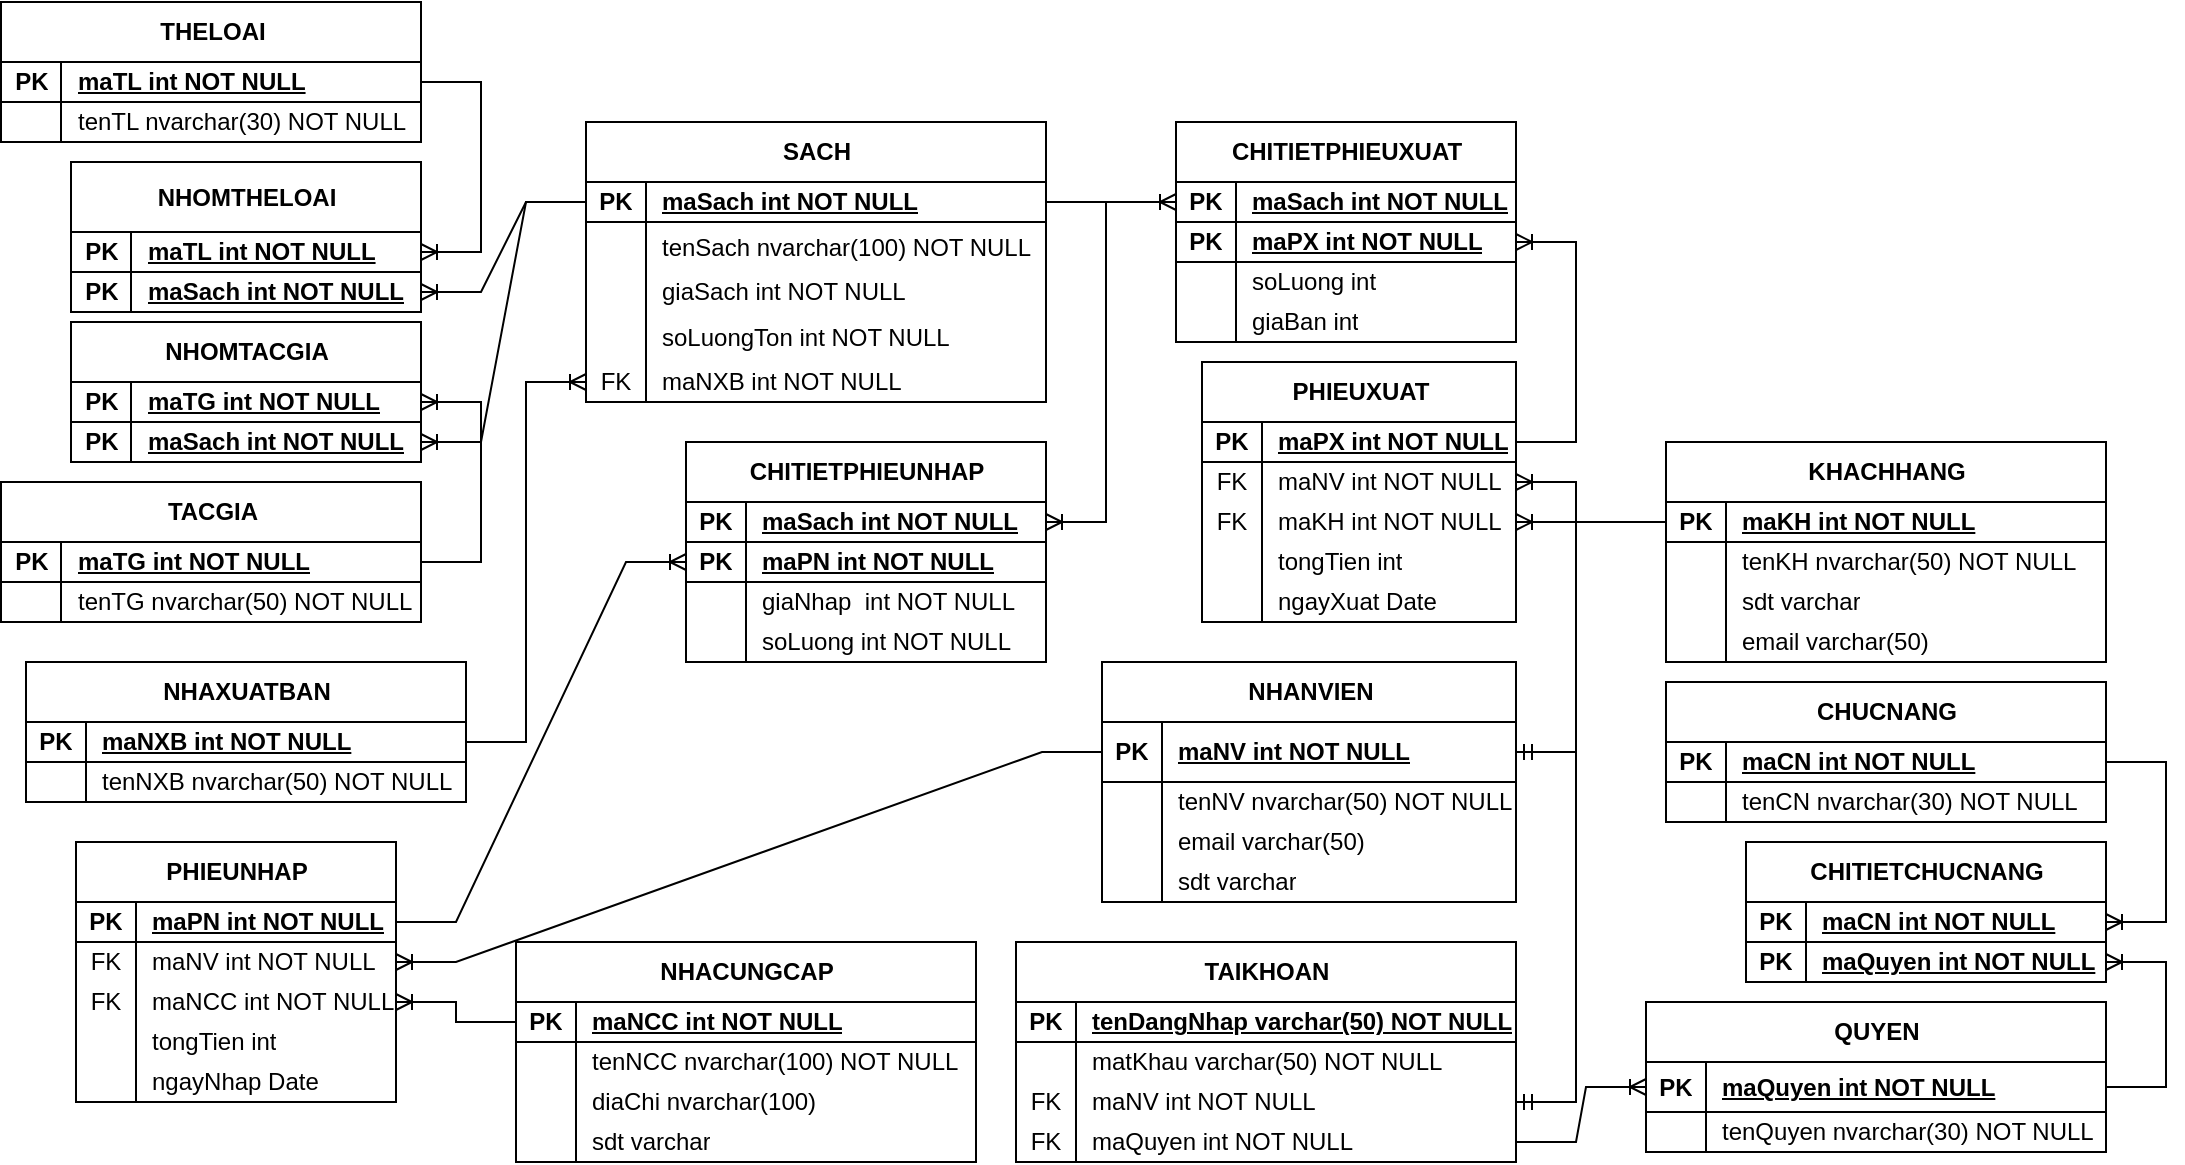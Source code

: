 <mxfile version="26.1.1">
  <diagram name="Page-1" id="EXfzLQcGyCOH7inC4iT6">
    <mxGraphModel grid="1" page="1" gridSize="10" guides="1" tooltips="1" connect="1" arrows="1" fold="1" pageScale="1" pageWidth="850" pageHeight="1100" math="0" shadow="0">
      <root>
        <mxCell id="0" />
        <mxCell id="1" parent="0" />
        <mxCell id="XCaOtKnrdkO4OHY1H5lD-1" value="NHAXUATBAN" style="shape=table;startSize=30;container=1;collapsible=1;childLayout=tableLayout;fixedRows=1;rowLines=0;fontStyle=1;align=center;resizeLast=1;html=1;" vertex="1" parent="1">
          <mxGeometry x="-185" y="170" width="220" height="70" as="geometry" />
        </mxCell>
        <mxCell id="XCaOtKnrdkO4OHY1H5lD-2" value="" style="shape=tableRow;horizontal=0;startSize=0;swimlaneHead=0;swimlaneBody=0;fillColor=none;collapsible=0;dropTarget=0;points=[[0,0.5],[1,0.5]];portConstraint=eastwest;top=0;left=0;right=0;bottom=1;" vertex="1" parent="XCaOtKnrdkO4OHY1H5lD-1">
          <mxGeometry y="30" width="220" height="20" as="geometry" />
        </mxCell>
        <mxCell id="XCaOtKnrdkO4OHY1H5lD-3" value="PK" style="shape=partialRectangle;connectable=0;fillColor=none;top=0;left=0;bottom=0;right=0;fontStyle=1;overflow=hidden;whiteSpace=wrap;html=1;" vertex="1" parent="XCaOtKnrdkO4OHY1H5lD-2">
          <mxGeometry width="30" height="20" as="geometry">
            <mxRectangle width="30" height="20" as="alternateBounds" />
          </mxGeometry>
        </mxCell>
        <mxCell id="XCaOtKnrdkO4OHY1H5lD-4" value="maNXB int NOT NULL" style="shape=partialRectangle;connectable=0;fillColor=none;top=0;left=0;bottom=0;right=0;align=left;spacingLeft=6;fontStyle=5;overflow=hidden;whiteSpace=wrap;html=1;" vertex="1" parent="XCaOtKnrdkO4OHY1H5lD-2">
          <mxGeometry x="30" width="190" height="20" as="geometry">
            <mxRectangle width="190" height="20" as="alternateBounds" />
          </mxGeometry>
        </mxCell>
        <mxCell id="XCaOtKnrdkO4OHY1H5lD-5" value="" style="shape=tableRow;horizontal=0;startSize=0;swimlaneHead=0;swimlaneBody=0;fillColor=none;collapsible=0;dropTarget=0;points=[[0,0.5],[1,0.5]];portConstraint=eastwest;top=0;left=0;right=0;bottom=0;" vertex="1" parent="XCaOtKnrdkO4OHY1H5lD-1">
          <mxGeometry y="50" width="220" height="20" as="geometry" />
        </mxCell>
        <mxCell id="XCaOtKnrdkO4OHY1H5lD-6" value="" style="shape=partialRectangle;connectable=0;fillColor=none;top=0;left=0;bottom=0;right=0;editable=1;overflow=hidden;whiteSpace=wrap;html=1;" vertex="1" parent="XCaOtKnrdkO4OHY1H5lD-5">
          <mxGeometry width="30" height="20" as="geometry">
            <mxRectangle width="30" height="20" as="alternateBounds" />
          </mxGeometry>
        </mxCell>
        <mxCell id="XCaOtKnrdkO4OHY1H5lD-7" value="tenNXB nvarchar(50) NOT NULL" style="shape=partialRectangle;connectable=0;fillColor=none;top=0;left=0;bottom=0;right=0;align=left;spacingLeft=6;overflow=hidden;whiteSpace=wrap;html=1;" vertex="1" parent="XCaOtKnrdkO4OHY1H5lD-5">
          <mxGeometry x="30" width="190" height="20" as="geometry">
            <mxRectangle width="190" height="20" as="alternateBounds" />
          </mxGeometry>
        </mxCell>
        <mxCell id="XCaOtKnrdkO4OHY1H5lD-14" value="TACGIA" style="shape=table;startSize=30;container=1;collapsible=1;childLayout=tableLayout;fixedRows=1;rowLines=0;fontStyle=1;align=center;resizeLast=1;html=1;" vertex="1" parent="1">
          <mxGeometry x="-197.5" y="80" width="210" height="70" as="geometry" />
        </mxCell>
        <mxCell id="XCaOtKnrdkO4OHY1H5lD-15" value="" style="shape=tableRow;horizontal=0;startSize=0;swimlaneHead=0;swimlaneBody=0;fillColor=none;collapsible=0;dropTarget=0;points=[[0,0.5],[1,0.5]];portConstraint=eastwest;top=0;left=0;right=0;bottom=1;" vertex="1" parent="XCaOtKnrdkO4OHY1H5lD-14">
          <mxGeometry y="30" width="210" height="20" as="geometry" />
        </mxCell>
        <mxCell id="XCaOtKnrdkO4OHY1H5lD-16" value="PK" style="shape=partialRectangle;connectable=0;fillColor=none;top=0;left=0;bottom=0;right=0;fontStyle=1;overflow=hidden;whiteSpace=wrap;html=1;" vertex="1" parent="XCaOtKnrdkO4OHY1H5lD-15">
          <mxGeometry width="30" height="20" as="geometry">
            <mxRectangle width="30" height="20" as="alternateBounds" />
          </mxGeometry>
        </mxCell>
        <mxCell id="XCaOtKnrdkO4OHY1H5lD-17" value="maTG int NOT NULL" style="shape=partialRectangle;connectable=0;fillColor=none;top=0;left=0;bottom=0;right=0;align=left;spacingLeft=6;fontStyle=5;overflow=hidden;whiteSpace=wrap;html=1;" vertex="1" parent="XCaOtKnrdkO4OHY1H5lD-15">
          <mxGeometry x="30" width="180" height="20" as="geometry">
            <mxRectangle width="180" height="20" as="alternateBounds" />
          </mxGeometry>
        </mxCell>
        <mxCell id="XCaOtKnrdkO4OHY1H5lD-18" value="" style="shape=tableRow;horizontal=0;startSize=0;swimlaneHead=0;swimlaneBody=0;fillColor=none;collapsible=0;dropTarget=0;points=[[0,0.5],[1,0.5]];portConstraint=eastwest;top=0;left=0;right=0;bottom=0;" vertex="1" parent="XCaOtKnrdkO4OHY1H5lD-14">
          <mxGeometry y="50" width="210" height="20" as="geometry" />
        </mxCell>
        <mxCell id="XCaOtKnrdkO4OHY1H5lD-19" value="" style="shape=partialRectangle;connectable=0;fillColor=none;top=0;left=0;bottom=0;right=0;editable=1;overflow=hidden;whiteSpace=wrap;html=1;" vertex="1" parent="XCaOtKnrdkO4OHY1H5lD-18">
          <mxGeometry width="30" height="20" as="geometry">
            <mxRectangle width="30" height="20" as="alternateBounds" />
          </mxGeometry>
        </mxCell>
        <mxCell id="XCaOtKnrdkO4OHY1H5lD-20" value="tenTG nvarchar(50) NOT NULL" style="shape=partialRectangle;connectable=0;fillColor=none;top=0;left=0;bottom=0;right=0;align=left;spacingLeft=6;overflow=hidden;whiteSpace=wrap;html=1;" vertex="1" parent="XCaOtKnrdkO4OHY1H5lD-18">
          <mxGeometry x="30" width="180" height="20" as="geometry">
            <mxRectangle width="180" height="20" as="alternateBounds" />
          </mxGeometry>
        </mxCell>
        <mxCell id="XCaOtKnrdkO4OHY1H5lD-27" value="CHITIETPHIEUNHAP" style="shape=table;startSize=30;container=1;collapsible=1;childLayout=tableLayout;fixedRows=1;rowLines=0;fontStyle=1;align=center;resizeLast=1;html=1;" vertex="1" parent="1">
          <mxGeometry x="145" y="60" width="180" height="110.0" as="geometry" />
        </mxCell>
        <mxCell id="XCaOtKnrdkO4OHY1H5lD-28" value="" style="shape=tableRow;horizontal=0;startSize=0;swimlaneHead=0;swimlaneBody=0;fillColor=none;collapsible=0;dropTarget=0;points=[[0,0.5],[1,0.5]];portConstraint=eastwest;top=0;left=0;right=0;bottom=1;" vertex="1" parent="XCaOtKnrdkO4OHY1H5lD-27">
          <mxGeometry y="30" width="180" height="20" as="geometry" />
        </mxCell>
        <mxCell id="XCaOtKnrdkO4OHY1H5lD-29" value="PK" style="shape=partialRectangle;connectable=0;fillColor=none;top=0;left=0;bottom=0;right=0;fontStyle=1;overflow=hidden;whiteSpace=wrap;html=1;" vertex="1" parent="XCaOtKnrdkO4OHY1H5lD-28">
          <mxGeometry width="30" height="20" as="geometry">
            <mxRectangle width="30" height="20" as="alternateBounds" />
          </mxGeometry>
        </mxCell>
        <mxCell id="XCaOtKnrdkO4OHY1H5lD-30" value="maSach int NOT NULL" style="shape=partialRectangle;connectable=0;fillColor=none;top=0;left=0;bottom=0;right=0;align=left;spacingLeft=6;fontStyle=5;overflow=hidden;whiteSpace=wrap;html=1;" vertex="1" parent="XCaOtKnrdkO4OHY1H5lD-28">
          <mxGeometry x="30" width="150" height="20" as="geometry">
            <mxRectangle width="150" height="20" as="alternateBounds" />
          </mxGeometry>
        </mxCell>
        <mxCell id="8zfvr6RT71iLjAROZOoI-25" value="" style="shape=tableRow;horizontal=0;startSize=0;swimlaneHead=0;swimlaneBody=0;fillColor=none;collapsible=0;dropTarget=0;points=[[0,0.5],[1,0.5]];portConstraint=eastwest;top=0;left=0;right=0;bottom=1;" vertex="1" parent="XCaOtKnrdkO4OHY1H5lD-27">
          <mxGeometry y="50" width="180" height="20" as="geometry" />
        </mxCell>
        <mxCell id="8zfvr6RT71iLjAROZOoI-26" value="PK" style="shape=partialRectangle;connectable=0;fillColor=none;top=0;left=0;bottom=0;right=0;fontStyle=1;overflow=hidden;whiteSpace=wrap;html=1;" vertex="1" parent="8zfvr6RT71iLjAROZOoI-25">
          <mxGeometry width="30" height="20" as="geometry">
            <mxRectangle width="30" height="20" as="alternateBounds" />
          </mxGeometry>
        </mxCell>
        <mxCell id="8zfvr6RT71iLjAROZOoI-27" value="maPN int NOT NULL" style="shape=partialRectangle;connectable=0;fillColor=none;top=0;left=0;bottom=0;right=0;align=left;spacingLeft=6;fontStyle=5;overflow=hidden;whiteSpace=wrap;html=1;" vertex="1" parent="8zfvr6RT71iLjAROZOoI-25">
          <mxGeometry x="30" width="150" height="20" as="geometry">
            <mxRectangle width="150" height="20" as="alternateBounds" />
          </mxGeometry>
        </mxCell>
        <mxCell id="8zfvr6RT71iLjAROZOoI-28" value="" style="shape=tableRow;horizontal=0;startSize=0;swimlaneHead=0;swimlaneBody=0;fillColor=none;collapsible=0;dropTarget=0;points=[[0,0.5],[1,0.5]];portConstraint=eastwest;top=0;left=0;right=0;bottom=0;" vertex="1" parent="XCaOtKnrdkO4OHY1H5lD-27">
          <mxGeometry y="70" width="180" height="20" as="geometry" />
        </mxCell>
        <mxCell id="8zfvr6RT71iLjAROZOoI-29" value="" style="shape=partialRectangle;connectable=0;fillColor=none;top=0;left=0;bottom=0;right=0;editable=1;overflow=hidden;whiteSpace=wrap;html=1;" vertex="1" parent="8zfvr6RT71iLjAROZOoI-28">
          <mxGeometry width="30" height="20" as="geometry">
            <mxRectangle width="30" height="20" as="alternateBounds" />
          </mxGeometry>
        </mxCell>
        <mxCell id="8zfvr6RT71iLjAROZOoI-30" value="giaNhap&amp;nbsp; int NOT NULL" style="shape=partialRectangle;connectable=0;fillColor=none;top=0;left=0;bottom=0;right=0;align=left;spacingLeft=6;overflow=hidden;whiteSpace=wrap;html=1;" vertex="1" parent="8zfvr6RT71iLjAROZOoI-28">
          <mxGeometry x="30" width="150" height="20" as="geometry">
            <mxRectangle width="150" height="20" as="alternateBounds" />
          </mxGeometry>
        </mxCell>
        <mxCell id="8zfvr6RT71iLjAROZOoI-31" value="" style="shape=tableRow;horizontal=0;startSize=0;swimlaneHead=0;swimlaneBody=0;fillColor=none;collapsible=0;dropTarget=0;points=[[0,0.5],[1,0.5]];portConstraint=eastwest;top=0;left=0;right=0;bottom=0;" vertex="1" parent="XCaOtKnrdkO4OHY1H5lD-27">
          <mxGeometry y="90" width="180" height="20" as="geometry" />
        </mxCell>
        <mxCell id="8zfvr6RT71iLjAROZOoI-32" value="" style="shape=partialRectangle;connectable=0;fillColor=none;top=0;left=0;bottom=0;right=0;editable=1;overflow=hidden;whiteSpace=wrap;html=1;" vertex="1" parent="8zfvr6RT71iLjAROZOoI-31">
          <mxGeometry width="30" height="20" as="geometry">
            <mxRectangle width="30" height="20" as="alternateBounds" />
          </mxGeometry>
        </mxCell>
        <mxCell id="8zfvr6RT71iLjAROZOoI-33" value="soLuong int NOT NULL" style="shape=partialRectangle;connectable=0;fillColor=none;top=0;left=0;bottom=0;right=0;align=left;spacingLeft=6;overflow=hidden;whiteSpace=wrap;html=1;" vertex="1" parent="8zfvr6RT71iLjAROZOoI-31">
          <mxGeometry x="30" width="150" height="20" as="geometry">
            <mxRectangle width="150" height="20" as="alternateBounds" />
          </mxGeometry>
        </mxCell>
        <mxCell id="XCaOtKnrdkO4OHY1H5lD-79" value="PHIEUXUAT" style="shape=table;startSize=30;container=1;collapsible=1;childLayout=tableLayout;fixedRows=1;rowLines=0;fontStyle=1;align=center;resizeLast=1;html=1;" vertex="1" parent="1">
          <mxGeometry x="403" y="20" width="157" height="130" as="geometry" />
        </mxCell>
        <mxCell id="XCaOtKnrdkO4OHY1H5lD-80" value="" style="shape=tableRow;horizontal=0;startSize=0;swimlaneHead=0;swimlaneBody=0;fillColor=none;collapsible=0;dropTarget=0;points=[[0,0.5],[1,0.5]];portConstraint=eastwest;top=0;left=0;right=0;bottom=1;" vertex="1" parent="XCaOtKnrdkO4OHY1H5lD-79">
          <mxGeometry y="30" width="157" height="20" as="geometry" />
        </mxCell>
        <mxCell id="XCaOtKnrdkO4OHY1H5lD-81" value="PK" style="shape=partialRectangle;connectable=0;fillColor=none;top=0;left=0;bottom=0;right=0;fontStyle=1;overflow=hidden;whiteSpace=wrap;html=1;" vertex="1" parent="XCaOtKnrdkO4OHY1H5lD-80">
          <mxGeometry width="30" height="20" as="geometry">
            <mxRectangle width="30" height="20" as="alternateBounds" />
          </mxGeometry>
        </mxCell>
        <mxCell id="XCaOtKnrdkO4OHY1H5lD-82" value="maPX int NOT NULL" style="shape=partialRectangle;connectable=0;fillColor=none;top=0;left=0;bottom=0;right=0;align=left;spacingLeft=6;fontStyle=5;overflow=hidden;whiteSpace=wrap;html=1;" vertex="1" parent="XCaOtKnrdkO4OHY1H5lD-80">
          <mxGeometry x="30" width="127" height="20" as="geometry">
            <mxRectangle width="127" height="20" as="alternateBounds" />
          </mxGeometry>
        </mxCell>
        <mxCell id="XCaOtKnrdkO4OHY1H5lD-83" value="" style="shape=tableRow;horizontal=0;startSize=0;swimlaneHead=0;swimlaneBody=0;fillColor=none;collapsible=0;dropTarget=0;points=[[0,0.5],[1,0.5]];portConstraint=eastwest;top=0;left=0;right=0;bottom=0;" vertex="1" parent="XCaOtKnrdkO4OHY1H5lD-79">
          <mxGeometry y="50" width="157" height="20" as="geometry" />
        </mxCell>
        <mxCell id="XCaOtKnrdkO4OHY1H5lD-84" value="FK" style="shape=partialRectangle;connectable=0;fillColor=none;top=0;left=0;bottom=0;right=0;editable=1;overflow=hidden;whiteSpace=wrap;html=1;" vertex="1" parent="XCaOtKnrdkO4OHY1H5lD-83">
          <mxGeometry width="30" height="20" as="geometry">
            <mxRectangle width="30" height="20" as="alternateBounds" />
          </mxGeometry>
        </mxCell>
        <mxCell id="XCaOtKnrdkO4OHY1H5lD-85" value="maNV int NOT NULL" style="shape=partialRectangle;connectable=0;fillColor=none;top=0;left=0;bottom=0;right=0;align=left;spacingLeft=6;overflow=hidden;whiteSpace=wrap;html=1;" vertex="1" parent="XCaOtKnrdkO4OHY1H5lD-83">
          <mxGeometry x="30" width="127" height="20" as="geometry">
            <mxRectangle width="127" height="20" as="alternateBounds" />
          </mxGeometry>
        </mxCell>
        <mxCell id="XCaOtKnrdkO4OHY1H5lD-86" value="" style="shape=tableRow;horizontal=0;startSize=0;swimlaneHead=0;swimlaneBody=0;fillColor=none;collapsible=0;dropTarget=0;points=[[0,0.5],[1,0.5]];portConstraint=eastwest;top=0;left=0;right=0;bottom=0;" vertex="1" parent="XCaOtKnrdkO4OHY1H5lD-79">
          <mxGeometry y="70" width="157" height="20" as="geometry" />
        </mxCell>
        <mxCell id="XCaOtKnrdkO4OHY1H5lD-87" value="FK" style="shape=partialRectangle;connectable=0;fillColor=none;top=0;left=0;bottom=0;right=0;editable=1;overflow=hidden;whiteSpace=wrap;html=1;" vertex="1" parent="XCaOtKnrdkO4OHY1H5lD-86">
          <mxGeometry width="30" height="20" as="geometry">
            <mxRectangle width="30" height="20" as="alternateBounds" />
          </mxGeometry>
        </mxCell>
        <mxCell id="XCaOtKnrdkO4OHY1H5lD-88" value="maKH int NOT NULL" style="shape=partialRectangle;connectable=0;fillColor=none;top=0;left=0;bottom=0;right=0;align=left;spacingLeft=6;overflow=hidden;whiteSpace=wrap;html=1;" vertex="1" parent="XCaOtKnrdkO4OHY1H5lD-86">
          <mxGeometry x="30" width="127" height="20" as="geometry">
            <mxRectangle width="127" height="20" as="alternateBounds" />
          </mxGeometry>
        </mxCell>
        <mxCell id="XCaOtKnrdkO4OHY1H5lD-89" value="" style="shape=tableRow;horizontal=0;startSize=0;swimlaneHead=0;swimlaneBody=0;fillColor=none;collapsible=0;dropTarget=0;points=[[0,0.5],[1,0.5]];portConstraint=eastwest;top=0;left=0;right=0;bottom=0;" vertex="1" parent="XCaOtKnrdkO4OHY1H5lD-79">
          <mxGeometry y="90" width="157" height="20" as="geometry" />
        </mxCell>
        <mxCell id="XCaOtKnrdkO4OHY1H5lD-90" value="" style="shape=partialRectangle;connectable=0;fillColor=none;top=0;left=0;bottom=0;right=0;editable=1;overflow=hidden;whiteSpace=wrap;html=1;" vertex="1" parent="XCaOtKnrdkO4OHY1H5lD-89">
          <mxGeometry width="30" height="20" as="geometry">
            <mxRectangle width="30" height="20" as="alternateBounds" />
          </mxGeometry>
        </mxCell>
        <mxCell id="XCaOtKnrdkO4OHY1H5lD-91" value="tongTien int" style="shape=partialRectangle;connectable=0;fillColor=none;top=0;left=0;bottom=0;right=0;align=left;spacingLeft=6;overflow=hidden;whiteSpace=wrap;html=1;" vertex="1" parent="XCaOtKnrdkO4OHY1H5lD-89">
          <mxGeometry x="30" width="127" height="20" as="geometry">
            <mxRectangle width="127" height="20" as="alternateBounds" />
          </mxGeometry>
        </mxCell>
        <mxCell id="XCaOtKnrdkO4OHY1H5lD-249" value="" style="shape=tableRow;horizontal=0;startSize=0;swimlaneHead=0;swimlaneBody=0;fillColor=none;collapsible=0;dropTarget=0;points=[[0,0.5],[1,0.5]];portConstraint=eastwest;top=0;left=0;right=0;bottom=0;" vertex="1" parent="XCaOtKnrdkO4OHY1H5lD-79">
          <mxGeometry y="110" width="157" height="20" as="geometry" />
        </mxCell>
        <mxCell id="XCaOtKnrdkO4OHY1H5lD-250" value="" style="shape=partialRectangle;connectable=0;fillColor=none;top=0;left=0;bottom=0;right=0;editable=1;overflow=hidden;whiteSpace=wrap;html=1;" vertex="1" parent="XCaOtKnrdkO4OHY1H5lD-249">
          <mxGeometry width="30" height="20" as="geometry">
            <mxRectangle width="30" height="20" as="alternateBounds" />
          </mxGeometry>
        </mxCell>
        <mxCell id="XCaOtKnrdkO4OHY1H5lD-251" value="ngayXuat Date" style="shape=partialRectangle;connectable=0;fillColor=none;top=0;left=0;bottom=0;right=0;align=left;spacingLeft=6;overflow=hidden;whiteSpace=wrap;html=1;" vertex="1" parent="XCaOtKnrdkO4OHY1H5lD-249">
          <mxGeometry x="30" width="127" height="20" as="geometry">
            <mxRectangle width="127" height="20" as="alternateBounds" />
          </mxGeometry>
        </mxCell>
        <mxCell id="XCaOtKnrdkO4OHY1H5lD-92" value="PHIEUNHAP" style="shape=table;startSize=30;container=1;collapsible=1;childLayout=tableLayout;fixedRows=1;rowLines=0;fontStyle=1;align=center;resizeLast=1;html=1;" vertex="1" parent="1">
          <mxGeometry x="-160" y="260" width="160" height="130" as="geometry" />
        </mxCell>
        <mxCell id="XCaOtKnrdkO4OHY1H5lD-93" value="" style="shape=tableRow;horizontal=0;startSize=0;swimlaneHead=0;swimlaneBody=0;fillColor=none;collapsible=0;dropTarget=0;points=[[0,0.5],[1,0.5]];portConstraint=eastwest;top=0;left=0;right=0;bottom=1;" vertex="1" parent="XCaOtKnrdkO4OHY1H5lD-92">
          <mxGeometry y="30" width="160" height="20" as="geometry" />
        </mxCell>
        <mxCell id="XCaOtKnrdkO4OHY1H5lD-94" value="PK" style="shape=partialRectangle;connectable=0;fillColor=none;top=0;left=0;bottom=0;right=0;fontStyle=1;overflow=hidden;whiteSpace=wrap;html=1;" vertex="1" parent="XCaOtKnrdkO4OHY1H5lD-93">
          <mxGeometry width="30" height="20" as="geometry">
            <mxRectangle width="30" height="20" as="alternateBounds" />
          </mxGeometry>
        </mxCell>
        <mxCell id="XCaOtKnrdkO4OHY1H5lD-95" value="maPN int NOT NULL" style="shape=partialRectangle;connectable=0;fillColor=none;top=0;left=0;bottom=0;right=0;align=left;spacingLeft=6;fontStyle=5;overflow=hidden;whiteSpace=wrap;html=1;" vertex="1" parent="XCaOtKnrdkO4OHY1H5lD-93">
          <mxGeometry x="30" width="130" height="20" as="geometry">
            <mxRectangle width="130" height="20" as="alternateBounds" />
          </mxGeometry>
        </mxCell>
        <mxCell id="XCaOtKnrdkO4OHY1H5lD-96" value="" style="shape=tableRow;horizontal=0;startSize=0;swimlaneHead=0;swimlaneBody=0;fillColor=none;collapsible=0;dropTarget=0;points=[[0,0.5],[1,0.5]];portConstraint=eastwest;top=0;left=0;right=0;bottom=0;" vertex="1" parent="XCaOtKnrdkO4OHY1H5lD-92">
          <mxGeometry y="50" width="160" height="20" as="geometry" />
        </mxCell>
        <mxCell id="XCaOtKnrdkO4OHY1H5lD-97" value="FK" style="shape=partialRectangle;connectable=0;fillColor=none;top=0;left=0;bottom=0;right=0;editable=1;overflow=hidden;whiteSpace=wrap;html=1;" vertex="1" parent="XCaOtKnrdkO4OHY1H5lD-96">
          <mxGeometry width="30" height="20" as="geometry">
            <mxRectangle width="30" height="20" as="alternateBounds" />
          </mxGeometry>
        </mxCell>
        <mxCell id="XCaOtKnrdkO4OHY1H5lD-98" value="maNV int NOT NULL" style="shape=partialRectangle;connectable=0;fillColor=none;top=0;left=0;bottom=0;right=0;align=left;spacingLeft=6;overflow=hidden;whiteSpace=wrap;html=1;" vertex="1" parent="XCaOtKnrdkO4OHY1H5lD-96">
          <mxGeometry x="30" width="130" height="20" as="geometry">
            <mxRectangle width="130" height="20" as="alternateBounds" />
          </mxGeometry>
        </mxCell>
        <mxCell id="XCaOtKnrdkO4OHY1H5lD-99" value="" style="shape=tableRow;horizontal=0;startSize=0;swimlaneHead=0;swimlaneBody=0;fillColor=none;collapsible=0;dropTarget=0;points=[[0,0.5],[1,0.5]];portConstraint=eastwest;top=0;left=0;right=0;bottom=0;" vertex="1" parent="XCaOtKnrdkO4OHY1H5lD-92">
          <mxGeometry y="70" width="160" height="20" as="geometry" />
        </mxCell>
        <mxCell id="XCaOtKnrdkO4OHY1H5lD-100" value="FK" style="shape=partialRectangle;connectable=0;fillColor=none;top=0;left=0;bottom=0;right=0;editable=1;overflow=hidden;whiteSpace=wrap;html=1;" vertex="1" parent="XCaOtKnrdkO4OHY1H5lD-99">
          <mxGeometry width="30" height="20" as="geometry">
            <mxRectangle width="30" height="20" as="alternateBounds" />
          </mxGeometry>
        </mxCell>
        <mxCell id="XCaOtKnrdkO4OHY1H5lD-101" value="maNCC int NOT NULL" style="shape=partialRectangle;connectable=0;fillColor=none;top=0;left=0;bottom=0;right=0;align=left;spacingLeft=6;overflow=hidden;whiteSpace=wrap;html=1;" vertex="1" parent="XCaOtKnrdkO4OHY1H5lD-99">
          <mxGeometry x="30" width="130" height="20" as="geometry">
            <mxRectangle width="130" height="20" as="alternateBounds" />
          </mxGeometry>
        </mxCell>
        <mxCell id="XCaOtKnrdkO4OHY1H5lD-102" value="" style="shape=tableRow;horizontal=0;startSize=0;swimlaneHead=0;swimlaneBody=0;fillColor=none;collapsible=0;dropTarget=0;points=[[0,0.5],[1,0.5]];portConstraint=eastwest;top=0;left=0;right=0;bottom=0;" vertex="1" parent="XCaOtKnrdkO4OHY1H5lD-92">
          <mxGeometry y="90" width="160" height="20" as="geometry" />
        </mxCell>
        <mxCell id="XCaOtKnrdkO4OHY1H5lD-103" value="" style="shape=partialRectangle;connectable=0;fillColor=none;top=0;left=0;bottom=0;right=0;editable=1;overflow=hidden;whiteSpace=wrap;html=1;" vertex="1" parent="XCaOtKnrdkO4OHY1H5lD-102">
          <mxGeometry width="30" height="20" as="geometry">
            <mxRectangle width="30" height="20" as="alternateBounds" />
          </mxGeometry>
        </mxCell>
        <mxCell id="XCaOtKnrdkO4OHY1H5lD-104" value="tongTien int" style="shape=partialRectangle;connectable=0;fillColor=none;top=0;left=0;bottom=0;right=0;align=left;spacingLeft=6;overflow=hidden;whiteSpace=wrap;html=1;" vertex="1" parent="XCaOtKnrdkO4OHY1H5lD-102">
          <mxGeometry x="30" width="130" height="20" as="geometry">
            <mxRectangle width="130" height="20" as="alternateBounds" />
          </mxGeometry>
        </mxCell>
        <mxCell id="XCaOtKnrdkO4OHY1H5lD-246" value="" style="shape=tableRow;horizontal=0;startSize=0;swimlaneHead=0;swimlaneBody=0;fillColor=none;collapsible=0;dropTarget=0;points=[[0,0.5],[1,0.5]];portConstraint=eastwest;top=0;left=0;right=0;bottom=0;" vertex="1" parent="XCaOtKnrdkO4OHY1H5lD-92">
          <mxGeometry y="110" width="160" height="20" as="geometry" />
        </mxCell>
        <mxCell id="XCaOtKnrdkO4OHY1H5lD-247" value="" style="shape=partialRectangle;connectable=0;fillColor=none;top=0;left=0;bottom=0;right=0;editable=1;overflow=hidden;whiteSpace=wrap;html=1;" vertex="1" parent="XCaOtKnrdkO4OHY1H5lD-246">
          <mxGeometry width="30" height="20" as="geometry">
            <mxRectangle width="30" height="20" as="alternateBounds" />
          </mxGeometry>
        </mxCell>
        <mxCell id="XCaOtKnrdkO4OHY1H5lD-248" value="ngayNhap Date" style="shape=partialRectangle;connectable=0;fillColor=none;top=0;left=0;bottom=0;right=0;align=left;spacingLeft=6;overflow=hidden;whiteSpace=wrap;html=1;" vertex="1" parent="XCaOtKnrdkO4OHY1H5lD-246">
          <mxGeometry x="30" width="130" height="20" as="geometry">
            <mxRectangle width="130" height="20" as="alternateBounds" />
          </mxGeometry>
        </mxCell>
        <mxCell id="XCaOtKnrdkO4OHY1H5lD-105" value="NHACUNGCAP" style="shape=table;startSize=30;container=1;collapsible=1;childLayout=tableLayout;fixedRows=1;rowLines=0;fontStyle=1;align=center;resizeLast=1;html=1;" vertex="1" parent="1">
          <mxGeometry x="60" y="310" width="230" height="110" as="geometry" />
        </mxCell>
        <mxCell id="XCaOtKnrdkO4OHY1H5lD-106" value="" style="shape=tableRow;horizontal=0;startSize=0;swimlaneHead=0;swimlaneBody=0;fillColor=none;collapsible=0;dropTarget=0;points=[[0,0.5],[1,0.5]];portConstraint=eastwest;top=0;left=0;right=0;bottom=1;" vertex="1" parent="XCaOtKnrdkO4OHY1H5lD-105">
          <mxGeometry y="30" width="230" height="20" as="geometry" />
        </mxCell>
        <mxCell id="XCaOtKnrdkO4OHY1H5lD-107" value="PK" style="shape=partialRectangle;connectable=0;fillColor=none;top=0;left=0;bottom=0;right=0;fontStyle=1;overflow=hidden;whiteSpace=wrap;html=1;" vertex="1" parent="XCaOtKnrdkO4OHY1H5lD-106">
          <mxGeometry width="30" height="20" as="geometry">
            <mxRectangle width="30" height="20" as="alternateBounds" />
          </mxGeometry>
        </mxCell>
        <mxCell id="XCaOtKnrdkO4OHY1H5lD-108" value="maNCC int NOT NULL" style="shape=partialRectangle;connectable=0;fillColor=none;top=0;left=0;bottom=0;right=0;align=left;spacingLeft=6;fontStyle=5;overflow=hidden;whiteSpace=wrap;html=1;" vertex="1" parent="XCaOtKnrdkO4OHY1H5lD-106">
          <mxGeometry x="30" width="200" height="20" as="geometry">
            <mxRectangle width="200" height="20" as="alternateBounds" />
          </mxGeometry>
        </mxCell>
        <mxCell id="XCaOtKnrdkO4OHY1H5lD-109" value="" style="shape=tableRow;horizontal=0;startSize=0;swimlaneHead=0;swimlaneBody=0;fillColor=none;collapsible=0;dropTarget=0;points=[[0,0.5],[1,0.5]];portConstraint=eastwest;top=0;left=0;right=0;bottom=0;" vertex="1" parent="XCaOtKnrdkO4OHY1H5lD-105">
          <mxGeometry y="50" width="230" height="20" as="geometry" />
        </mxCell>
        <mxCell id="XCaOtKnrdkO4OHY1H5lD-110" value="" style="shape=partialRectangle;connectable=0;fillColor=none;top=0;left=0;bottom=0;right=0;editable=1;overflow=hidden;whiteSpace=wrap;html=1;" vertex="1" parent="XCaOtKnrdkO4OHY1H5lD-109">
          <mxGeometry width="30" height="20" as="geometry">
            <mxRectangle width="30" height="20" as="alternateBounds" />
          </mxGeometry>
        </mxCell>
        <mxCell id="XCaOtKnrdkO4OHY1H5lD-111" value="tenNCC nvarchar(100) NOT NULL" style="shape=partialRectangle;connectable=0;fillColor=none;top=0;left=0;bottom=0;right=0;align=left;spacingLeft=6;overflow=hidden;whiteSpace=wrap;html=1;" vertex="1" parent="XCaOtKnrdkO4OHY1H5lD-109">
          <mxGeometry x="30" width="200" height="20" as="geometry">
            <mxRectangle width="200" height="20" as="alternateBounds" />
          </mxGeometry>
        </mxCell>
        <mxCell id="XCaOtKnrdkO4OHY1H5lD-112" value="" style="shape=tableRow;horizontal=0;startSize=0;swimlaneHead=0;swimlaneBody=0;fillColor=none;collapsible=0;dropTarget=0;points=[[0,0.5],[1,0.5]];portConstraint=eastwest;top=0;left=0;right=0;bottom=0;" vertex="1" parent="XCaOtKnrdkO4OHY1H5lD-105">
          <mxGeometry y="70" width="230" height="20" as="geometry" />
        </mxCell>
        <mxCell id="XCaOtKnrdkO4OHY1H5lD-113" value="" style="shape=partialRectangle;connectable=0;fillColor=none;top=0;left=0;bottom=0;right=0;editable=1;overflow=hidden;whiteSpace=wrap;html=1;" vertex="1" parent="XCaOtKnrdkO4OHY1H5lD-112">
          <mxGeometry width="30" height="20" as="geometry">
            <mxRectangle width="30" height="20" as="alternateBounds" />
          </mxGeometry>
        </mxCell>
        <mxCell id="XCaOtKnrdkO4OHY1H5lD-114" value="diaChi nvarchar(100)" style="shape=partialRectangle;connectable=0;fillColor=none;top=0;left=0;bottom=0;right=0;align=left;spacingLeft=6;overflow=hidden;whiteSpace=wrap;html=1;" vertex="1" parent="XCaOtKnrdkO4OHY1H5lD-112">
          <mxGeometry x="30" width="200" height="20" as="geometry">
            <mxRectangle width="200" height="20" as="alternateBounds" />
          </mxGeometry>
        </mxCell>
        <mxCell id="XCaOtKnrdkO4OHY1H5lD-115" value="" style="shape=tableRow;horizontal=0;startSize=0;swimlaneHead=0;swimlaneBody=0;fillColor=none;collapsible=0;dropTarget=0;points=[[0,0.5],[1,0.5]];portConstraint=eastwest;top=0;left=0;right=0;bottom=0;" vertex="1" parent="XCaOtKnrdkO4OHY1H5lD-105">
          <mxGeometry y="90" width="230" height="20" as="geometry" />
        </mxCell>
        <mxCell id="XCaOtKnrdkO4OHY1H5lD-116" value="" style="shape=partialRectangle;connectable=0;fillColor=none;top=0;left=0;bottom=0;right=0;editable=1;overflow=hidden;whiteSpace=wrap;html=1;" vertex="1" parent="XCaOtKnrdkO4OHY1H5lD-115">
          <mxGeometry width="30" height="20" as="geometry">
            <mxRectangle width="30" height="20" as="alternateBounds" />
          </mxGeometry>
        </mxCell>
        <mxCell id="XCaOtKnrdkO4OHY1H5lD-117" value="sdt varchar" style="shape=partialRectangle;connectable=0;fillColor=none;top=0;left=0;bottom=0;right=0;align=left;spacingLeft=6;overflow=hidden;whiteSpace=wrap;html=1;" vertex="1" parent="XCaOtKnrdkO4OHY1H5lD-115">
          <mxGeometry x="30" width="200" height="20" as="geometry">
            <mxRectangle width="200" height="20" as="alternateBounds" />
          </mxGeometry>
        </mxCell>
        <mxCell id="XCaOtKnrdkO4OHY1H5lD-118" value="SACH" style="shape=table;startSize=30;container=1;collapsible=1;childLayout=tableLayout;fixedRows=1;rowLines=0;fontStyle=1;align=center;resizeLast=1;html=1;" vertex="1" parent="1">
          <mxGeometry x="95" y="-100" width="230" height="140" as="geometry" />
        </mxCell>
        <mxCell id="XCaOtKnrdkO4OHY1H5lD-119" value="" style="shape=tableRow;horizontal=0;startSize=0;swimlaneHead=0;swimlaneBody=0;fillColor=none;collapsible=0;dropTarget=0;points=[[0,0.5],[1,0.5]];portConstraint=eastwest;top=0;left=0;right=0;bottom=1;" vertex="1" parent="XCaOtKnrdkO4OHY1H5lD-118">
          <mxGeometry y="30" width="230" height="20" as="geometry" />
        </mxCell>
        <mxCell id="XCaOtKnrdkO4OHY1H5lD-120" value="PK" style="shape=partialRectangle;connectable=0;fillColor=none;top=0;left=0;bottom=0;right=0;fontStyle=1;overflow=hidden;whiteSpace=wrap;html=1;" vertex="1" parent="XCaOtKnrdkO4OHY1H5lD-119">
          <mxGeometry width="30" height="20" as="geometry">
            <mxRectangle width="30" height="20" as="alternateBounds" />
          </mxGeometry>
        </mxCell>
        <mxCell id="XCaOtKnrdkO4OHY1H5lD-121" value="maSach int NOT NULL" style="shape=partialRectangle;connectable=0;fillColor=none;top=0;left=0;bottom=0;right=0;align=left;spacingLeft=6;fontStyle=5;overflow=hidden;whiteSpace=wrap;html=1;" vertex="1" parent="XCaOtKnrdkO4OHY1H5lD-119">
          <mxGeometry x="30" width="200" height="20" as="geometry">
            <mxRectangle width="200" height="20" as="alternateBounds" />
          </mxGeometry>
        </mxCell>
        <mxCell id="XCaOtKnrdkO4OHY1H5lD-122" value="" style="shape=tableRow;horizontal=0;startSize=0;swimlaneHead=0;swimlaneBody=0;fillColor=none;collapsible=0;dropTarget=0;points=[[0,0.5],[1,0.5]];portConstraint=eastwest;top=0;left=0;right=0;bottom=0;" vertex="1" parent="XCaOtKnrdkO4OHY1H5lD-118">
          <mxGeometry y="50" width="230" height="25" as="geometry" />
        </mxCell>
        <mxCell id="XCaOtKnrdkO4OHY1H5lD-123" value="" style="shape=partialRectangle;connectable=0;fillColor=none;top=0;left=0;bottom=0;right=0;editable=1;overflow=hidden;whiteSpace=wrap;html=1;" vertex="1" parent="XCaOtKnrdkO4OHY1H5lD-122">
          <mxGeometry width="30" height="25" as="geometry">
            <mxRectangle width="30" height="25" as="alternateBounds" />
          </mxGeometry>
        </mxCell>
        <mxCell id="XCaOtKnrdkO4OHY1H5lD-124" value="tenSach nvarchar(100) NOT NULL" style="shape=partialRectangle;connectable=0;fillColor=none;top=0;left=0;bottom=0;right=0;align=left;spacingLeft=6;overflow=hidden;whiteSpace=wrap;html=1;" vertex="1" parent="XCaOtKnrdkO4OHY1H5lD-122">
          <mxGeometry x="30" width="200" height="25" as="geometry">
            <mxRectangle width="200" height="25" as="alternateBounds" />
          </mxGeometry>
        </mxCell>
        <mxCell id="XCaOtKnrdkO4OHY1H5lD-125" value="" style="shape=tableRow;horizontal=0;startSize=0;swimlaneHead=0;swimlaneBody=0;fillColor=none;collapsible=0;dropTarget=0;points=[[0,0.5],[1,0.5]];portConstraint=eastwest;top=0;left=0;right=0;bottom=0;" vertex="1" parent="XCaOtKnrdkO4OHY1H5lD-118">
          <mxGeometry y="75" width="230" height="20" as="geometry" />
        </mxCell>
        <mxCell id="XCaOtKnrdkO4OHY1H5lD-126" value="" style="shape=partialRectangle;connectable=0;fillColor=none;top=0;left=0;bottom=0;right=0;editable=1;overflow=hidden;whiteSpace=wrap;html=1;" vertex="1" parent="XCaOtKnrdkO4OHY1H5lD-125">
          <mxGeometry width="30" height="20" as="geometry">
            <mxRectangle width="30" height="20" as="alternateBounds" />
          </mxGeometry>
        </mxCell>
        <mxCell id="XCaOtKnrdkO4OHY1H5lD-127" value="giaSach int NOT NULL" style="shape=partialRectangle;connectable=0;fillColor=none;top=0;left=0;bottom=0;right=0;align=left;spacingLeft=6;overflow=hidden;whiteSpace=wrap;html=1;" vertex="1" parent="XCaOtKnrdkO4OHY1H5lD-125">
          <mxGeometry x="30" width="200" height="20" as="geometry">
            <mxRectangle width="200" height="20" as="alternateBounds" />
          </mxGeometry>
        </mxCell>
        <mxCell id="XCaOtKnrdkO4OHY1H5lD-128" value="" style="shape=tableRow;horizontal=0;startSize=0;swimlaneHead=0;swimlaneBody=0;fillColor=none;collapsible=0;dropTarget=0;points=[[0,0.5],[1,0.5]];portConstraint=eastwest;top=0;left=0;right=0;bottom=0;" vertex="1" parent="XCaOtKnrdkO4OHY1H5lD-118">
          <mxGeometry y="95" width="230" height="25" as="geometry" />
        </mxCell>
        <mxCell id="XCaOtKnrdkO4OHY1H5lD-129" value="" style="shape=partialRectangle;connectable=0;fillColor=none;top=0;left=0;bottom=0;right=0;editable=1;overflow=hidden;whiteSpace=wrap;html=1;" vertex="1" parent="XCaOtKnrdkO4OHY1H5lD-128">
          <mxGeometry width="30" height="25" as="geometry">
            <mxRectangle width="30" height="25" as="alternateBounds" />
          </mxGeometry>
        </mxCell>
        <mxCell id="XCaOtKnrdkO4OHY1H5lD-130" value="soLuongTon int NOT NULL" style="shape=partialRectangle;connectable=0;fillColor=none;top=0;left=0;bottom=0;right=0;align=left;spacingLeft=6;overflow=hidden;whiteSpace=wrap;html=1;" vertex="1" parent="XCaOtKnrdkO4OHY1H5lD-128">
          <mxGeometry x="30" width="200" height="25" as="geometry">
            <mxRectangle width="200" height="25" as="alternateBounds" />
          </mxGeometry>
        </mxCell>
        <mxCell id="XCaOtKnrdkO4OHY1H5lD-162" value="" style="shape=tableRow;horizontal=0;startSize=0;swimlaneHead=0;swimlaneBody=0;fillColor=none;collapsible=0;dropTarget=0;points=[[0,0.5],[1,0.5]];portConstraint=eastwest;top=0;left=0;right=0;bottom=0;" vertex="1" parent="XCaOtKnrdkO4OHY1H5lD-118">
          <mxGeometry y="120" width="230" height="20" as="geometry" />
        </mxCell>
        <mxCell id="XCaOtKnrdkO4OHY1H5lD-163" value="FK" style="shape=partialRectangle;connectable=0;fillColor=none;top=0;left=0;bottom=0;right=0;editable=1;overflow=hidden;whiteSpace=wrap;html=1;" vertex="1" parent="XCaOtKnrdkO4OHY1H5lD-162">
          <mxGeometry width="30" height="20" as="geometry">
            <mxRectangle width="30" height="20" as="alternateBounds" />
          </mxGeometry>
        </mxCell>
        <mxCell id="XCaOtKnrdkO4OHY1H5lD-164" value="maNXB int NOT NULL" style="shape=partialRectangle;connectable=0;fillColor=none;top=0;left=0;bottom=0;right=0;align=left;spacingLeft=6;overflow=hidden;whiteSpace=wrap;html=1;" vertex="1" parent="XCaOtKnrdkO4OHY1H5lD-162">
          <mxGeometry x="30" width="200" height="20" as="geometry">
            <mxRectangle width="200" height="20" as="alternateBounds" />
          </mxGeometry>
        </mxCell>
        <mxCell id="XCaOtKnrdkO4OHY1H5lD-53" value="KHACHHANG" style="shape=table;startSize=30;container=1;collapsible=1;childLayout=tableLayout;fixedRows=1;rowLines=0;fontStyle=1;align=center;resizeLast=1;html=1;" vertex="1" parent="1">
          <mxGeometry x="635" y="60" width="220" height="110.0" as="geometry" />
        </mxCell>
        <mxCell id="XCaOtKnrdkO4OHY1H5lD-54" value="" style="shape=tableRow;horizontal=0;startSize=0;swimlaneHead=0;swimlaneBody=0;fillColor=none;collapsible=0;dropTarget=0;points=[[0,0.5],[1,0.5]];portConstraint=eastwest;top=0;left=0;right=0;bottom=1;" vertex="1" parent="XCaOtKnrdkO4OHY1H5lD-53">
          <mxGeometry y="30" width="220" height="20" as="geometry" />
        </mxCell>
        <mxCell id="XCaOtKnrdkO4OHY1H5lD-55" value="PK" style="shape=partialRectangle;connectable=0;fillColor=none;top=0;left=0;bottom=0;right=0;fontStyle=1;overflow=hidden;whiteSpace=wrap;html=1;" vertex="1" parent="XCaOtKnrdkO4OHY1H5lD-54">
          <mxGeometry width="30" height="20" as="geometry">
            <mxRectangle width="30" height="20" as="alternateBounds" />
          </mxGeometry>
        </mxCell>
        <mxCell id="XCaOtKnrdkO4OHY1H5lD-56" value="maKH int NOT NULL" style="shape=partialRectangle;connectable=0;fillColor=none;top=0;left=0;bottom=0;right=0;align=left;spacingLeft=6;fontStyle=5;overflow=hidden;whiteSpace=wrap;html=1;" vertex="1" parent="XCaOtKnrdkO4OHY1H5lD-54">
          <mxGeometry x="30" width="190" height="20" as="geometry">
            <mxRectangle width="190" height="20" as="alternateBounds" />
          </mxGeometry>
        </mxCell>
        <mxCell id="XCaOtKnrdkO4OHY1H5lD-57" value="" style="shape=tableRow;horizontal=0;startSize=0;swimlaneHead=0;swimlaneBody=0;fillColor=none;collapsible=0;dropTarget=0;points=[[0,0.5],[1,0.5]];portConstraint=eastwest;top=0;left=0;right=0;bottom=0;" vertex="1" parent="XCaOtKnrdkO4OHY1H5lD-53">
          <mxGeometry y="50" width="220" height="20" as="geometry" />
        </mxCell>
        <mxCell id="XCaOtKnrdkO4OHY1H5lD-58" value="" style="shape=partialRectangle;connectable=0;fillColor=none;top=0;left=0;bottom=0;right=0;editable=1;overflow=hidden;whiteSpace=wrap;html=1;" vertex="1" parent="XCaOtKnrdkO4OHY1H5lD-57">
          <mxGeometry width="30" height="20" as="geometry">
            <mxRectangle width="30" height="20" as="alternateBounds" />
          </mxGeometry>
        </mxCell>
        <mxCell id="XCaOtKnrdkO4OHY1H5lD-59" value="tenKH nvarchar(50) NOT NULL" style="shape=partialRectangle;connectable=0;fillColor=none;top=0;left=0;bottom=0;right=0;align=left;spacingLeft=6;overflow=hidden;whiteSpace=wrap;html=1;" vertex="1" parent="XCaOtKnrdkO4OHY1H5lD-57">
          <mxGeometry x="30" width="190" height="20" as="geometry">
            <mxRectangle width="190" height="20" as="alternateBounds" />
          </mxGeometry>
        </mxCell>
        <mxCell id="XCaOtKnrdkO4OHY1H5lD-60" value="" style="shape=tableRow;horizontal=0;startSize=0;swimlaneHead=0;swimlaneBody=0;fillColor=none;collapsible=0;dropTarget=0;points=[[0,0.5],[1,0.5]];portConstraint=eastwest;top=0;left=0;right=0;bottom=0;" vertex="1" parent="XCaOtKnrdkO4OHY1H5lD-53">
          <mxGeometry y="70" width="220" height="20" as="geometry" />
        </mxCell>
        <mxCell id="XCaOtKnrdkO4OHY1H5lD-61" value="" style="shape=partialRectangle;connectable=0;fillColor=none;top=0;left=0;bottom=0;right=0;editable=1;overflow=hidden;whiteSpace=wrap;html=1;" vertex="1" parent="XCaOtKnrdkO4OHY1H5lD-60">
          <mxGeometry width="30" height="20" as="geometry">
            <mxRectangle width="30" height="20" as="alternateBounds" />
          </mxGeometry>
        </mxCell>
        <mxCell id="XCaOtKnrdkO4OHY1H5lD-62" value="sdt varchar" style="shape=partialRectangle;connectable=0;fillColor=none;top=0;left=0;bottom=0;right=0;align=left;spacingLeft=6;overflow=hidden;whiteSpace=wrap;html=1;" vertex="1" parent="XCaOtKnrdkO4OHY1H5lD-60">
          <mxGeometry x="30" width="190" height="20" as="geometry">
            <mxRectangle width="190" height="20" as="alternateBounds" />
          </mxGeometry>
        </mxCell>
        <mxCell id="XCaOtKnrdkO4OHY1H5lD-63" value="" style="shape=tableRow;horizontal=0;startSize=0;swimlaneHead=0;swimlaneBody=0;fillColor=none;collapsible=0;dropTarget=0;points=[[0,0.5],[1,0.5]];portConstraint=eastwest;top=0;left=0;right=0;bottom=0;" vertex="1" parent="XCaOtKnrdkO4OHY1H5lD-53">
          <mxGeometry y="90" width="220" height="20" as="geometry" />
        </mxCell>
        <mxCell id="XCaOtKnrdkO4OHY1H5lD-64" value="" style="shape=partialRectangle;connectable=0;fillColor=none;top=0;left=0;bottom=0;right=0;editable=1;overflow=hidden;whiteSpace=wrap;html=1;" vertex="1" parent="XCaOtKnrdkO4OHY1H5lD-63">
          <mxGeometry width="30" height="20" as="geometry">
            <mxRectangle width="30" height="20" as="alternateBounds" />
          </mxGeometry>
        </mxCell>
        <mxCell id="XCaOtKnrdkO4OHY1H5lD-65" value="email varchar(50)" style="shape=partialRectangle;connectable=0;fillColor=none;top=0;left=0;bottom=0;right=0;align=left;spacingLeft=6;overflow=hidden;whiteSpace=wrap;html=1;" vertex="1" parent="XCaOtKnrdkO4OHY1H5lD-63">
          <mxGeometry x="30" width="190" height="20" as="geometry">
            <mxRectangle width="190" height="20" as="alternateBounds" />
          </mxGeometry>
        </mxCell>
        <mxCell id="XCaOtKnrdkO4OHY1H5lD-40" value="NHANVIEN" style="shape=table;startSize=30;container=1;collapsible=1;childLayout=tableLayout;fixedRows=1;rowLines=0;fontStyle=1;align=center;resizeLast=1;html=1;" vertex="1" parent="1">
          <mxGeometry x="353" y="170" width="207" height="120" as="geometry" />
        </mxCell>
        <mxCell id="XCaOtKnrdkO4OHY1H5lD-41" value="" style="shape=tableRow;horizontal=0;startSize=0;swimlaneHead=0;swimlaneBody=0;fillColor=none;collapsible=0;dropTarget=0;points=[[0,0.5],[1,0.5]];portConstraint=eastwest;top=0;left=0;right=0;bottom=1;" vertex="1" parent="XCaOtKnrdkO4OHY1H5lD-40">
          <mxGeometry y="30" width="207" height="30" as="geometry" />
        </mxCell>
        <mxCell id="XCaOtKnrdkO4OHY1H5lD-42" value="PK" style="shape=partialRectangle;connectable=0;fillColor=none;top=0;left=0;bottom=0;right=0;fontStyle=1;overflow=hidden;whiteSpace=wrap;html=1;" vertex="1" parent="XCaOtKnrdkO4OHY1H5lD-41">
          <mxGeometry width="30" height="30" as="geometry">
            <mxRectangle width="30" height="30" as="alternateBounds" />
          </mxGeometry>
        </mxCell>
        <mxCell id="XCaOtKnrdkO4OHY1H5lD-43" value="maNV int NOT NULL" style="shape=partialRectangle;connectable=0;fillColor=none;top=0;left=0;bottom=0;right=0;align=left;spacingLeft=6;fontStyle=5;overflow=hidden;whiteSpace=wrap;html=1;" vertex="1" parent="XCaOtKnrdkO4OHY1H5lD-41">
          <mxGeometry x="30" width="177" height="30" as="geometry">
            <mxRectangle width="177" height="30" as="alternateBounds" />
          </mxGeometry>
        </mxCell>
        <mxCell id="XCaOtKnrdkO4OHY1H5lD-44" value="" style="shape=tableRow;horizontal=0;startSize=0;swimlaneHead=0;swimlaneBody=0;fillColor=none;collapsible=0;dropTarget=0;points=[[0,0.5],[1,0.5]];portConstraint=eastwest;top=0;left=0;right=0;bottom=0;" vertex="1" parent="XCaOtKnrdkO4OHY1H5lD-40">
          <mxGeometry y="60" width="207" height="20" as="geometry" />
        </mxCell>
        <mxCell id="XCaOtKnrdkO4OHY1H5lD-45" value="" style="shape=partialRectangle;connectable=0;fillColor=none;top=0;left=0;bottom=0;right=0;editable=1;overflow=hidden;whiteSpace=wrap;html=1;" vertex="1" parent="XCaOtKnrdkO4OHY1H5lD-44">
          <mxGeometry width="30" height="20" as="geometry">
            <mxRectangle width="30" height="20" as="alternateBounds" />
          </mxGeometry>
        </mxCell>
        <mxCell id="XCaOtKnrdkO4OHY1H5lD-46" value="tenNV nvarchar(50) NOT NULL" style="shape=partialRectangle;connectable=0;fillColor=none;top=0;left=0;bottom=0;right=0;align=left;spacingLeft=6;overflow=hidden;whiteSpace=wrap;html=1;" vertex="1" parent="XCaOtKnrdkO4OHY1H5lD-44">
          <mxGeometry x="30" width="177" height="20" as="geometry">
            <mxRectangle width="177" height="20" as="alternateBounds" />
          </mxGeometry>
        </mxCell>
        <mxCell id="XCaOtKnrdkO4OHY1H5lD-226" value="" style="shape=tableRow;horizontal=0;startSize=0;swimlaneHead=0;swimlaneBody=0;fillColor=none;collapsible=0;dropTarget=0;points=[[0,0.5],[1,0.5]];portConstraint=eastwest;top=0;left=0;right=0;bottom=0;" vertex="1" parent="XCaOtKnrdkO4OHY1H5lD-40">
          <mxGeometry y="80" width="207" height="20" as="geometry" />
        </mxCell>
        <mxCell id="XCaOtKnrdkO4OHY1H5lD-227" value="" style="shape=partialRectangle;connectable=0;fillColor=none;top=0;left=0;bottom=0;right=0;editable=1;overflow=hidden;whiteSpace=wrap;html=1;" vertex="1" parent="XCaOtKnrdkO4OHY1H5lD-226">
          <mxGeometry width="30" height="20" as="geometry">
            <mxRectangle width="30" height="20" as="alternateBounds" />
          </mxGeometry>
        </mxCell>
        <mxCell id="XCaOtKnrdkO4OHY1H5lD-228" value="email varchar(50)" style="shape=partialRectangle;connectable=0;fillColor=none;top=0;left=0;bottom=0;right=0;align=left;spacingLeft=6;overflow=hidden;whiteSpace=wrap;html=1;" vertex="1" parent="XCaOtKnrdkO4OHY1H5lD-226">
          <mxGeometry x="30" width="177" height="20" as="geometry">
            <mxRectangle width="177" height="20" as="alternateBounds" />
          </mxGeometry>
        </mxCell>
        <mxCell id="XCaOtKnrdkO4OHY1H5lD-229" value="" style="shape=tableRow;horizontal=0;startSize=0;swimlaneHead=0;swimlaneBody=0;fillColor=none;collapsible=0;dropTarget=0;points=[[0,0.5],[1,0.5]];portConstraint=eastwest;top=0;left=0;right=0;bottom=0;" vertex="1" parent="XCaOtKnrdkO4OHY1H5lD-40">
          <mxGeometry y="100" width="207" height="20" as="geometry" />
        </mxCell>
        <mxCell id="XCaOtKnrdkO4OHY1H5lD-230" value="" style="shape=partialRectangle;connectable=0;fillColor=none;top=0;left=0;bottom=0;right=0;editable=1;overflow=hidden;whiteSpace=wrap;html=1;" vertex="1" parent="XCaOtKnrdkO4OHY1H5lD-229">
          <mxGeometry width="30" height="20" as="geometry">
            <mxRectangle width="30" height="20" as="alternateBounds" />
          </mxGeometry>
        </mxCell>
        <mxCell id="XCaOtKnrdkO4OHY1H5lD-231" value="sdt varchar" style="shape=partialRectangle;connectable=0;fillColor=none;top=0;left=0;bottom=0;right=0;align=left;spacingLeft=6;overflow=hidden;whiteSpace=wrap;html=1;" vertex="1" parent="XCaOtKnrdkO4OHY1H5lD-229">
          <mxGeometry x="30" width="177" height="20" as="geometry">
            <mxRectangle width="177" height="20" as="alternateBounds" />
          </mxGeometry>
        </mxCell>
        <mxCell id="XCaOtKnrdkO4OHY1H5lD-131" value="THELOAI" style="shape=table;startSize=30;container=1;collapsible=1;childLayout=tableLayout;fixedRows=1;rowLines=0;fontStyle=1;align=center;resizeLast=1;html=1;" vertex="1" parent="1">
          <mxGeometry x="-197.5" y="-160" width="210" height="70" as="geometry" />
        </mxCell>
        <mxCell id="XCaOtKnrdkO4OHY1H5lD-132" value="" style="shape=tableRow;horizontal=0;startSize=0;swimlaneHead=0;swimlaneBody=0;fillColor=none;collapsible=0;dropTarget=0;points=[[0,0.5],[1,0.5]];portConstraint=eastwest;top=0;left=0;right=0;bottom=1;" vertex="1" parent="XCaOtKnrdkO4OHY1H5lD-131">
          <mxGeometry y="30" width="210" height="20" as="geometry" />
        </mxCell>
        <mxCell id="XCaOtKnrdkO4OHY1H5lD-133" value="PK" style="shape=partialRectangle;connectable=0;fillColor=none;top=0;left=0;bottom=0;right=0;fontStyle=1;overflow=hidden;whiteSpace=wrap;html=1;" vertex="1" parent="XCaOtKnrdkO4OHY1H5lD-132">
          <mxGeometry width="30" height="20" as="geometry">
            <mxRectangle width="30" height="20" as="alternateBounds" />
          </mxGeometry>
        </mxCell>
        <mxCell id="XCaOtKnrdkO4OHY1H5lD-134" value="maTL int NOT NULL" style="shape=partialRectangle;connectable=0;fillColor=none;top=0;left=0;bottom=0;right=0;align=left;spacingLeft=6;fontStyle=5;overflow=hidden;whiteSpace=wrap;html=1;" vertex="1" parent="XCaOtKnrdkO4OHY1H5lD-132">
          <mxGeometry x="30" width="180" height="20" as="geometry">
            <mxRectangle width="180" height="20" as="alternateBounds" />
          </mxGeometry>
        </mxCell>
        <mxCell id="XCaOtKnrdkO4OHY1H5lD-135" value="" style="shape=tableRow;horizontal=0;startSize=0;swimlaneHead=0;swimlaneBody=0;fillColor=none;collapsible=0;dropTarget=0;points=[[0,0.5],[1,0.5]];portConstraint=eastwest;top=0;left=0;right=0;bottom=0;" vertex="1" parent="XCaOtKnrdkO4OHY1H5lD-131">
          <mxGeometry y="50" width="210" height="20" as="geometry" />
        </mxCell>
        <mxCell id="XCaOtKnrdkO4OHY1H5lD-136" value="" style="shape=partialRectangle;connectable=0;fillColor=none;top=0;left=0;bottom=0;right=0;editable=1;overflow=hidden;whiteSpace=wrap;html=1;" vertex="1" parent="XCaOtKnrdkO4OHY1H5lD-135">
          <mxGeometry width="30" height="20" as="geometry">
            <mxRectangle width="30" height="20" as="alternateBounds" />
          </mxGeometry>
        </mxCell>
        <mxCell id="XCaOtKnrdkO4OHY1H5lD-137" value="tenTL nvarchar(30) NOT NULL" style="shape=partialRectangle;connectable=0;fillColor=none;top=0;left=0;bottom=0;right=0;align=left;spacingLeft=6;overflow=hidden;whiteSpace=wrap;html=1;" vertex="1" parent="XCaOtKnrdkO4OHY1H5lD-135">
          <mxGeometry x="30" width="180" height="20" as="geometry">
            <mxRectangle width="180" height="20" as="alternateBounds" />
          </mxGeometry>
        </mxCell>
        <mxCell id="XCaOtKnrdkO4OHY1H5lD-144" value="CHITIETPHIEUXUAT" style="shape=table;startSize=30;container=1;collapsible=1;childLayout=tableLayout;fixedRows=1;rowLines=0;fontStyle=1;align=center;resizeLast=1;html=1;" vertex="1" parent="1">
          <mxGeometry x="390" y="-100" width="170" height="110" as="geometry" />
        </mxCell>
        <mxCell id="XCaOtKnrdkO4OHY1H5lD-145" value="" style="shape=tableRow;horizontal=0;startSize=0;swimlaneHead=0;swimlaneBody=0;fillColor=none;collapsible=0;dropTarget=0;points=[[0,0.5],[1,0.5]];portConstraint=eastwest;top=0;left=0;right=0;bottom=1;" vertex="1" parent="XCaOtKnrdkO4OHY1H5lD-144">
          <mxGeometry y="30" width="170" height="20" as="geometry" />
        </mxCell>
        <mxCell id="XCaOtKnrdkO4OHY1H5lD-146" value="PK" style="shape=partialRectangle;connectable=0;fillColor=none;top=0;left=0;bottom=0;right=0;fontStyle=1;overflow=hidden;whiteSpace=wrap;html=1;" vertex="1" parent="XCaOtKnrdkO4OHY1H5lD-145">
          <mxGeometry width="30" height="20" as="geometry">
            <mxRectangle width="30" height="20" as="alternateBounds" />
          </mxGeometry>
        </mxCell>
        <mxCell id="XCaOtKnrdkO4OHY1H5lD-147" value="maSach int NOT NULL" style="shape=partialRectangle;connectable=0;fillColor=none;top=0;left=0;bottom=0;right=0;align=left;spacingLeft=6;fontStyle=5;overflow=hidden;whiteSpace=wrap;html=1;" vertex="1" parent="XCaOtKnrdkO4OHY1H5lD-145">
          <mxGeometry x="30" width="140" height="20" as="geometry">
            <mxRectangle width="140" height="20" as="alternateBounds" />
          </mxGeometry>
        </mxCell>
        <mxCell id="8zfvr6RT71iLjAROZOoI-16" value="" style="shape=tableRow;horizontal=0;startSize=0;swimlaneHead=0;swimlaneBody=0;fillColor=none;collapsible=0;dropTarget=0;points=[[0,0.5],[1,0.5]];portConstraint=eastwest;top=0;left=0;right=0;bottom=1;" vertex="1" parent="XCaOtKnrdkO4OHY1H5lD-144">
          <mxGeometry y="50" width="170" height="20" as="geometry" />
        </mxCell>
        <mxCell id="8zfvr6RT71iLjAROZOoI-17" value="PK" style="shape=partialRectangle;connectable=0;fillColor=none;top=0;left=0;bottom=0;right=0;fontStyle=1;overflow=hidden;whiteSpace=wrap;html=1;" vertex="1" parent="8zfvr6RT71iLjAROZOoI-16">
          <mxGeometry width="30" height="20" as="geometry">
            <mxRectangle width="30" height="20" as="alternateBounds" />
          </mxGeometry>
        </mxCell>
        <mxCell id="8zfvr6RT71iLjAROZOoI-18" value="maPX int NOT NULL" style="shape=partialRectangle;connectable=0;fillColor=none;top=0;left=0;bottom=0;right=0;align=left;spacingLeft=6;fontStyle=5;overflow=hidden;whiteSpace=wrap;html=1;" vertex="1" parent="8zfvr6RT71iLjAROZOoI-16">
          <mxGeometry x="30" width="140" height="20" as="geometry">
            <mxRectangle width="140" height="20" as="alternateBounds" />
          </mxGeometry>
        </mxCell>
        <mxCell id="8zfvr6RT71iLjAROZOoI-19" value="" style="shape=tableRow;horizontal=0;startSize=0;swimlaneHead=0;swimlaneBody=0;fillColor=none;collapsible=0;dropTarget=0;points=[[0,0.5],[1,0.5]];portConstraint=eastwest;top=0;left=0;right=0;bottom=0;" vertex="1" parent="XCaOtKnrdkO4OHY1H5lD-144">
          <mxGeometry y="70" width="170" height="20" as="geometry" />
        </mxCell>
        <mxCell id="8zfvr6RT71iLjAROZOoI-20" value="" style="shape=partialRectangle;connectable=0;fillColor=none;top=0;left=0;bottom=0;right=0;editable=1;overflow=hidden;whiteSpace=wrap;html=1;" vertex="1" parent="8zfvr6RT71iLjAROZOoI-19">
          <mxGeometry width="30" height="20" as="geometry">
            <mxRectangle width="30" height="20" as="alternateBounds" />
          </mxGeometry>
        </mxCell>
        <mxCell id="8zfvr6RT71iLjAROZOoI-21" value="soLuong int" style="shape=partialRectangle;connectable=0;fillColor=none;top=0;left=0;bottom=0;right=0;align=left;spacingLeft=6;overflow=hidden;whiteSpace=wrap;html=1;" vertex="1" parent="8zfvr6RT71iLjAROZOoI-19">
          <mxGeometry x="30" width="140" height="20" as="geometry">
            <mxRectangle width="140" height="20" as="alternateBounds" />
          </mxGeometry>
        </mxCell>
        <mxCell id="8zfvr6RT71iLjAROZOoI-22" value="" style="shape=tableRow;horizontal=0;startSize=0;swimlaneHead=0;swimlaneBody=0;fillColor=none;collapsible=0;dropTarget=0;points=[[0,0.5],[1,0.5]];portConstraint=eastwest;top=0;left=0;right=0;bottom=0;" vertex="1" parent="XCaOtKnrdkO4OHY1H5lD-144">
          <mxGeometry y="90" width="170" height="20" as="geometry" />
        </mxCell>
        <mxCell id="8zfvr6RT71iLjAROZOoI-23" value="" style="shape=partialRectangle;connectable=0;fillColor=none;top=0;left=0;bottom=0;right=0;editable=1;overflow=hidden;whiteSpace=wrap;html=1;" vertex="1" parent="8zfvr6RT71iLjAROZOoI-22">
          <mxGeometry width="30" height="20" as="geometry">
            <mxRectangle width="30" height="20" as="alternateBounds" />
          </mxGeometry>
        </mxCell>
        <mxCell id="8zfvr6RT71iLjAROZOoI-24" value="giaBan int" style="shape=partialRectangle;connectable=0;fillColor=none;top=0;left=0;bottom=0;right=0;align=left;spacingLeft=6;overflow=hidden;whiteSpace=wrap;html=1;" vertex="1" parent="8zfvr6RT71iLjAROZOoI-22">
          <mxGeometry x="30" width="140" height="20" as="geometry">
            <mxRectangle width="140" height="20" as="alternateBounds" />
          </mxGeometry>
        </mxCell>
        <mxCell id="XCaOtKnrdkO4OHY1H5lD-224" value="" style="edgeStyle=entityRelationEdgeStyle;fontSize=12;html=1;endArrow=ERoneToMany;rounded=0;" edge="1" parent="1" source="XCaOtKnrdkO4OHY1H5lD-2" target="XCaOtKnrdkO4OHY1H5lD-162">
          <mxGeometry width="100" height="100" relative="1" as="geometry">
            <mxPoint x="280" y="30" as="sourcePoint" />
            <mxPoint x="380" y="-70" as="targetPoint" />
          </mxGeometry>
        </mxCell>
        <mxCell id="XCaOtKnrdkO4OHY1H5lD-241" value="" style="edgeStyle=entityRelationEdgeStyle;fontSize=12;html=1;endArrow=ERoneToMany;rounded=0;" edge="1" parent="1" source="XCaOtKnrdkO4OHY1H5lD-41" target="XCaOtKnrdkO4OHY1H5lD-96">
          <mxGeometry width="100" height="100" relative="1" as="geometry">
            <mxPoint x="130" y="250" as="sourcePoint" />
            <mxPoint x="360" y="240" as="targetPoint" />
          </mxGeometry>
        </mxCell>
        <mxCell id="XCaOtKnrdkO4OHY1H5lD-242" value="" style="edgeStyle=entityRelationEdgeStyle;fontSize=12;html=1;endArrow=ERoneToMany;rounded=0;" edge="1" parent="1" source="XCaOtKnrdkO4OHY1H5lD-106" target="XCaOtKnrdkO4OHY1H5lD-99">
          <mxGeometry width="100" height="100" relative="1" as="geometry">
            <mxPoint x="250" y="360" as="sourcePoint" />
            <mxPoint x="350" y="260" as="targetPoint" />
          </mxGeometry>
        </mxCell>
        <mxCell id="XCaOtKnrdkO4OHY1H5lD-244" value="" style="edgeStyle=entityRelationEdgeStyle;fontSize=12;html=1;endArrow=ERoneToMany;rounded=0;" edge="1" parent="1" source="XCaOtKnrdkO4OHY1H5lD-93" target="8zfvr6RT71iLjAROZOoI-25">
          <mxGeometry width="100" height="100" relative="1" as="geometry">
            <mxPoint x="250" y="360" as="sourcePoint" />
            <mxPoint x="140" y="100" as="targetPoint" />
          </mxGeometry>
        </mxCell>
        <mxCell id="XCaOtKnrdkO4OHY1H5lD-269" value="" style="edgeStyle=entityRelationEdgeStyle;fontSize=12;html=1;endArrow=ERoneToMany;rounded=0;" edge="1" parent="1" source="XCaOtKnrdkO4OHY1H5lD-41" target="XCaOtKnrdkO4OHY1H5lD-83">
          <mxGeometry width="100" height="100" relative="1" as="geometry">
            <mxPoint x="280" y="150" as="sourcePoint" />
            <mxPoint x="380" y="50" as="targetPoint" />
          </mxGeometry>
        </mxCell>
        <mxCell id="XCaOtKnrdkO4OHY1H5lD-270" value="" style="edgeStyle=entityRelationEdgeStyle;fontSize=12;html=1;endArrow=ERoneToMany;rounded=0;" edge="1" parent="1" source="XCaOtKnrdkO4OHY1H5lD-54" target="XCaOtKnrdkO4OHY1H5lD-86">
          <mxGeometry width="100" height="100" relative="1" as="geometry">
            <mxPoint x="280" y="150" as="sourcePoint" />
            <mxPoint x="380" y="50" as="targetPoint" />
          </mxGeometry>
        </mxCell>
        <mxCell id="XCaOtKnrdkO4OHY1H5lD-271" value="" style="edgeStyle=entityRelationEdgeStyle;fontSize=12;html=1;endArrow=ERoneToMany;rounded=0;" edge="1" parent="1" source="XCaOtKnrdkO4OHY1H5lD-80" target="8zfvr6RT71iLjAROZOoI-16">
          <mxGeometry width="100" height="100" relative="1" as="geometry">
            <mxPoint x="280" y="150" as="sourcePoint" />
            <mxPoint x="550" y="-70" as="targetPoint" />
          </mxGeometry>
        </mxCell>
        <mxCell id="XCaOtKnrdkO4OHY1H5lD-276" value="QUYEN" style="shape=table;startSize=30;container=1;collapsible=1;childLayout=tableLayout;fixedRows=1;rowLines=0;fontStyle=1;align=center;resizeLast=1;html=1;" vertex="1" parent="1">
          <mxGeometry x="625" y="340" width="230" height="75" as="geometry" />
        </mxCell>
        <mxCell id="XCaOtKnrdkO4OHY1H5lD-277" value="" style="shape=tableRow;horizontal=0;startSize=0;swimlaneHead=0;swimlaneBody=0;fillColor=none;collapsible=0;dropTarget=0;points=[[0,0.5],[1,0.5]];portConstraint=eastwest;top=0;left=0;right=0;bottom=1;" vertex="1" parent="XCaOtKnrdkO4OHY1H5lD-276">
          <mxGeometry y="30" width="230" height="25" as="geometry" />
        </mxCell>
        <mxCell id="XCaOtKnrdkO4OHY1H5lD-278" value="PK" style="shape=partialRectangle;connectable=0;fillColor=none;top=0;left=0;bottom=0;right=0;fontStyle=1;overflow=hidden;whiteSpace=wrap;html=1;" vertex="1" parent="XCaOtKnrdkO4OHY1H5lD-277">
          <mxGeometry width="30" height="25" as="geometry">
            <mxRectangle width="30" height="25" as="alternateBounds" />
          </mxGeometry>
        </mxCell>
        <mxCell id="XCaOtKnrdkO4OHY1H5lD-279" value="maQuyen int NOT NULL" style="shape=partialRectangle;connectable=0;fillColor=none;top=0;left=0;bottom=0;right=0;align=left;spacingLeft=6;fontStyle=5;overflow=hidden;whiteSpace=wrap;html=1;" vertex="1" parent="XCaOtKnrdkO4OHY1H5lD-277">
          <mxGeometry x="30" width="200" height="25" as="geometry">
            <mxRectangle width="200" height="25" as="alternateBounds" />
          </mxGeometry>
        </mxCell>
        <mxCell id="XCaOtKnrdkO4OHY1H5lD-280" value="" style="shape=tableRow;horizontal=0;startSize=0;swimlaneHead=0;swimlaneBody=0;fillColor=none;collapsible=0;dropTarget=0;points=[[0,0.5],[1,0.5]];portConstraint=eastwest;top=0;left=0;right=0;bottom=0;" vertex="1" parent="XCaOtKnrdkO4OHY1H5lD-276">
          <mxGeometry y="55" width="230" height="20" as="geometry" />
        </mxCell>
        <mxCell id="XCaOtKnrdkO4OHY1H5lD-281" value="" style="shape=partialRectangle;connectable=0;fillColor=none;top=0;left=0;bottom=0;right=0;editable=1;overflow=hidden;whiteSpace=wrap;html=1;" vertex="1" parent="XCaOtKnrdkO4OHY1H5lD-280">
          <mxGeometry width="30" height="20" as="geometry">
            <mxRectangle width="30" height="20" as="alternateBounds" />
          </mxGeometry>
        </mxCell>
        <mxCell id="XCaOtKnrdkO4OHY1H5lD-282" value="tenQuyen nvarchar(30) NOT NULL" style="shape=partialRectangle;connectable=0;fillColor=none;top=0;left=0;bottom=0;right=0;align=left;spacingLeft=6;overflow=hidden;whiteSpace=wrap;html=1;" vertex="1" parent="XCaOtKnrdkO4OHY1H5lD-280">
          <mxGeometry x="30" width="200" height="20" as="geometry">
            <mxRectangle width="200" height="20" as="alternateBounds" />
          </mxGeometry>
        </mxCell>
        <mxCell id="iI37vVBFQic297NcOLiT-1" value="CHUCNANG" style="shape=table;startSize=30;container=1;collapsible=1;childLayout=tableLayout;fixedRows=1;rowLines=0;fontStyle=1;align=center;resizeLast=1;html=1;" vertex="1" parent="1">
          <mxGeometry x="635" y="180" width="220" height="70" as="geometry" />
        </mxCell>
        <mxCell id="iI37vVBFQic297NcOLiT-2" value="" style="shape=tableRow;horizontal=0;startSize=0;swimlaneHead=0;swimlaneBody=0;fillColor=none;collapsible=0;dropTarget=0;points=[[0,0.5],[1,0.5]];portConstraint=eastwest;top=0;left=0;right=0;bottom=1;" vertex="1" parent="iI37vVBFQic297NcOLiT-1">
          <mxGeometry y="30" width="220" height="20" as="geometry" />
        </mxCell>
        <mxCell id="iI37vVBFQic297NcOLiT-3" value="PK" style="shape=partialRectangle;connectable=0;fillColor=none;top=0;left=0;bottom=0;right=0;fontStyle=1;overflow=hidden;whiteSpace=wrap;html=1;" vertex="1" parent="iI37vVBFQic297NcOLiT-2">
          <mxGeometry width="30" height="20" as="geometry">
            <mxRectangle width="30" height="20" as="alternateBounds" />
          </mxGeometry>
        </mxCell>
        <mxCell id="iI37vVBFQic297NcOLiT-4" value="maCN int NOT NULL" style="shape=partialRectangle;connectable=0;fillColor=none;top=0;left=0;bottom=0;right=0;align=left;spacingLeft=6;fontStyle=5;overflow=hidden;whiteSpace=wrap;html=1;" vertex="1" parent="iI37vVBFQic297NcOLiT-2">
          <mxGeometry x="30" width="190" height="20" as="geometry">
            <mxRectangle width="190" height="20" as="alternateBounds" />
          </mxGeometry>
        </mxCell>
        <mxCell id="iI37vVBFQic297NcOLiT-5" value="" style="shape=tableRow;horizontal=0;startSize=0;swimlaneHead=0;swimlaneBody=0;fillColor=none;collapsible=0;dropTarget=0;points=[[0,0.5],[1,0.5]];portConstraint=eastwest;top=0;left=0;right=0;bottom=0;" vertex="1" parent="iI37vVBFQic297NcOLiT-1">
          <mxGeometry y="50" width="220" height="20" as="geometry" />
        </mxCell>
        <mxCell id="iI37vVBFQic297NcOLiT-6" value="" style="shape=partialRectangle;connectable=0;fillColor=none;top=0;left=0;bottom=0;right=0;editable=1;overflow=hidden;whiteSpace=wrap;html=1;" vertex="1" parent="iI37vVBFQic297NcOLiT-5">
          <mxGeometry width="30" height="20" as="geometry">
            <mxRectangle width="30" height="20" as="alternateBounds" />
          </mxGeometry>
        </mxCell>
        <mxCell id="iI37vVBFQic297NcOLiT-7" value="tenCN nvarchar(30) NOT NULL" style="shape=partialRectangle;connectable=0;fillColor=none;top=0;left=0;bottom=0;right=0;align=left;spacingLeft=6;overflow=hidden;whiteSpace=wrap;html=1;" vertex="1" parent="iI37vVBFQic297NcOLiT-5">
          <mxGeometry x="30" width="190" height="20" as="geometry">
            <mxRectangle width="190" height="20" as="alternateBounds" />
          </mxGeometry>
        </mxCell>
        <mxCell id="iI37vVBFQic297NcOLiT-14" value="CHITIETCHUCNANG" style="shape=table;startSize=30;container=1;collapsible=1;childLayout=tableLayout;fixedRows=1;rowLines=0;fontStyle=1;align=center;resizeLast=1;html=1;" vertex="1" parent="1">
          <mxGeometry x="675" y="260" width="180" height="70" as="geometry" />
        </mxCell>
        <mxCell id="iI37vVBFQic297NcOLiT-15" value="" style="shape=tableRow;horizontal=0;startSize=0;swimlaneHead=0;swimlaneBody=0;fillColor=none;collapsible=0;dropTarget=0;points=[[0,0.5],[1,0.5]];portConstraint=eastwest;top=0;left=0;right=0;bottom=1;" vertex="1" parent="iI37vVBFQic297NcOLiT-14">
          <mxGeometry y="30" width="180" height="20" as="geometry" />
        </mxCell>
        <mxCell id="iI37vVBFQic297NcOLiT-16" value="PK" style="shape=partialRectangle;connectable=0;fillColor=none;top=0;left=0;bottom=0;right=0;fontStyle=1;overflow=hidden;whiteSpace=wrap;html=1;" vertex="1" parent="iI37vVBFQic297NcOLiT-15">
          <mxGeometry width="30" height="20" as="geometry">
            <mxRectangle width="30" height="20" as="alternateBounds" />
          </mxGeometry>
        </mxCell>
        <mxCell id="iI37vVBFQic297NcOLiT-17" value="maCN int NOT NULL" style="shape=partialRectangle;connectable=0;fillColor=none;top=0;left=0;bottom=0;right=0;align=left;spacingLeft=6;fontStyle=5;overflow=hidden;whiteSpace=wrap;html=1;" vertex="1" parent="iI37vVBFQic297NcOLiT-15">
          <mxGeometry x="30" width="150" height="20" as="geometry">
            <mxRectangle width="150" height="20" as="alternateBounds" />
          </mxGeometry>
        </mxCell>
        <mxCell id="8zfvr6RT71iLjAROZOoI-34" value="" style="shape=tableRow;horizontal=0;startSize=0;swimlaneHead=0;swimlaneBody=0;fillColor=none;collapsible=0;dropTarget=0;points=[[0,0.5],[1,0.5]];portConstraint=eastwest;top=0;left=0;right=0;bottom=1;" vertex="1" parent="iI37vVBFQic297NcOLiT-14">
          <mxGeometry y="50" width="180" height="20" as="geometry" />
        </mxCell>
        <mxCell id="8zfvr6RT71iLjAROZOoI-35" value="PK" style="shape=partialRectangle;connectable=0;fillColor=none;top=0;left=0;bottom=0;right=0;fontStyle=1;overflow=hidden;whiteSpace=wrap;html=1;" vertex="1" parent="8zfvr6RT71iLjAROZOoI-34">
          <mxGeometry width="30" height="20" as="geometry">
            <mxRectangle width="30" height="20" as="alternateBounds" />
          </mxGeometry>
        </mxCell>
        <mxCell id="8zfvr6RT71iLjAROZOoI-36" value="maQuyen int NOT NULL" style="shape=partialRectangle;connectable=0;fillColor=none;top=0;left=0;bottom=0;right=0;align=left;spacingLeft=6;fontStyle=5;overflow=hidden;whiteSpace=wrap;html=1;" vertex="1" parent="8zfvr6RT71iLjAROZOoI-34">
          <mxGeometry x="30" width="150" height="20" as="geometry">
            <mxRectangle width="150" height="20" as="alternateBounds" />
          </mxGeometry>
        </mxCell>
        <mxCell id="jCiatNFd-8JJONZ1U4ab-1" value="NHOMTACGIA" style="shape=table;startSize=30;container=1;collapsible=1;childLayout=tableLayout;fixedRows=1;rowLines=0;fontStyle=1;align=center;resizeLast=1;html=1;" vertex="1" parent="1">
          <mxGeometry x="-162.5" width="175" height="70" as="geometry" />
        </mxCell>
        <mxCell id="jCiatNFd-8JJONZ1U4ab-2" value="" style="shape=tableRow;horizontal=0;startSize=0;swimlaneHead=0;swimlaneBody=0;fillColor=none;collapsible=0;dropTarget=0;points=[[0,0.5],[1,0.5]];portConstraint=eastwest;top=0;left=0;right=0;bottom=1;" vertex="1" parent="jCiatNFd-8JJONZ1U4ab-1">
          <mxGeometry y="30" width="175" height="20" as="geometry" />
        </mxCell>
        <mxCell id="jCiatNFd-8JJONZ1U4ab-3" value="PK" style="shape=partialRectangle;connectable=0;fillColor=none;top=0;left=0;bottom=0;right=0;fontStyle=1;overflow=hidden;whiteSpace=wrap;html=1;" vertex="1" parent="jCiatNFd-8JJONZ1U4ab-2">
          <mxGeometry width="30" height="20" as="geometry">
            <mxRectangle width="30" height="20" as="alternateBounds" />
          </mxGeometry>
        </mxCell>
        <mxCell id="jCiatNFd-8JJONZ1U4ab-4" value="maTG int NOT NULL" style="shape=partialRectangle;connectable=0;fillColor=none;top=0;left=0;bottom=0;right=0;align=left;spacingLeft=6;fontStyle=5;overflow=hidden;whiteSpace=wrap;html=1;" vertex="1" parent="jCiatNFd-8JJONZ1U4ab-2">
          <mxGeometry x="30" width="145" height="20" as="geometry">
            <mxRectangle width="145" height="20" as="alternateBounds" />
          </mxGeometry>
        </mxCell>
        <mxCell id="8zfvr6RT71iLjAROZOoI-37" value="" style="shape=tableRow;horizontal=0;startSize=0;swimlaneHead=0;swimlaneBody=0;fillColor=none;collapsible=0;dropTarget=0;points=[[0,0.5],[1,0.5]];portConstraint=eastwest;top=0;left=0;right=0;bottom=1;" vertex="1" parent="jCiatNFd-8JJONZ1U4ab-1">
          <mxGeometry y="50" width="175" height="20" as="geometry" />
        </mxCell>
        <mxCell id="8zfvr6RT71iLjAROZOoI-38" value="PK" style="shape=partialRectangle;connectable=0;fillColor=none;top=0;left=0;bottom=0;right=0;fontStyle=1;overflow=hidden;whiteSpace=wrap;html=1;" vertex="1" parent="8zfvr6RT71iLjAROZOoI-37">
          <mxGeometry width="30" height="20" as="geometry">
            <mxRectangle width="30" height="20" as="alternateBounds" />
          </mxGeometry>
        </mxCell>
        <mxCell id="8zfvr6RT71iLjAROZOoI-39" value="maSach int NOT NULL" style="shape=partialRectangle;connectable=0;fillColor=none;top=0;left=0;bottom=0;right=0;align=left;spacingLeft=6;fontStyle=5;overflow=hidden;whiteSpace=wrap;html=1;" vertex="1" parent="8zfvr6RT71iLjAROZOoI-37">
          <mxGeometry x="30" width="145" height="20" as="geometry">
            <mxRectangle width="145" height="20" as="alternateBounds" />
          </mxGeometry>
        </mxCell>
        <mxCell id="jCiatNFd-8JJONZ1U4ab-14" value="NHOMTHELOAI" style="shape=table;startSize=35;container=1;collapsible=1;childLayout=tableLayout;fixedRows=1;rowLines=0;fontStyle=1;align=center;resizeLast=1;html=1;" vertex="1" parent="1">
          <mxGeometry x="-162.5" y="-80" width="175" height="75" as="geometry" />
        </mxCell>
        <mxCell id="jCiatNFd-8JJONZ1U4ab-15" value="" style="shape=tableRow;horizontal=0;startSize=0;swimlaneHead=0;swimlaneBody=0;fillColor=none;collapsible=0;dropTarget=0;points=[[0,0.5],[1,0.5]];portConstraint=eastwest;top=0;left=0;right=0;bottom=1;" vertex="1" parent="jCiatNFd-8JJONZ1U4ab-14">
          <mxGeometry y="35" width="175" height="20" as="geometry" />
        </mxCell>
        <mxCell id="jCiatNFd-8JJONZ1U4ab-16" value="PK" style="shape=partialRectangle;connectable=0;fillColor=none;top=0;left=0;bottom=0;right=0;fontStyle=1;overflow=hidden;whiteSpace=wrap;html=1;" vertex="1" parent="jCiatNFd-8JJONZ1U4ab-15">
          <mxGeometry width="30" height="20" as="geometry">
            <mxRectangle width="30" height="20" as="alternateBounds" />
          </mxGeometry>
        </mxCell>
        <mxCell id="jCiatNFd-8JJONZ1U4ab-17" value="maTL int NOT NULL" style="shape=partialRectangle;connectable=0;fillColor=none;top=0;left=0;bottom=0;right=0;align=left;spacingLeft=6;fontStyle=5;overflow=hidden;whiteSpace=wrap;html=1;" vertex="1" parent="jCiatNFd-8JJONZ1U4ab-15">
          <mxGeometry x="30" width="145" height="20" as="geometry">
            <mxRectangle width="145" height="20" as="alternateBounds" />
          </mxGeometry>
        </mxCell>
        <mxCell id="8zfvr6RT71iLjAROZOoI-40" value="" style="shape=tableRow;horizontal=0;startSize=0;swimlaneHead=0;swimlaneBody=0;fillColor=none;collapsible=0;dropTarget=0;points=[[0,0.5],[1,0.5]];portConstraint=eastwest;top=0;left=0;right=0;bottom=1;" vertex="1" parent="jCiatNFd-8JJONZ1U4ab-14">
          <mxGeometry y="55" width="175" height="20" as="geometry" />
        </mxCell>
        <mxCell id="8zfvr6RT71iLjAROZOoI-41" value="PK" style="shape=partialRectangle;connectable=0;fillColor=none;top=0;left=0;bottom=0;right=0;fontStyle=1;overflow=hidden;whiteSpace=wrap;html=1;" vertex="1" parent="8zfvr6RT71iLjAROZOoI-40">
          <mxGeometry width="30" height="20" as="geometry">
            <mxRectangle width="30" height="20" as="alternateBounds" />
          </mxGeometry>
        </mxCell>
        <mxCell id="8zfvr6RT71iLjAROZOoI-42" value="maSach int NOT NULL" style="shape=partialRectangle;connectable=0;fillColor=none;top=0;left=0;bottom=0;right=0;align=left;spacingLeft=6;fontStyle=5;overflow=hidden;whiteSpace=wrap;html=1;" vertex="1" parent="8zfvr6RT71iLjAROZOoI-40">
          <mxGeometry x="30" width="145" height="20" as="geometry">
            <mxRectangle width="145" height="20" as="alternateBounds" />
          </mxGeometry>
        </mxCell>
        <mxCell id="jCiatNFd-8JJONZ1U4ab-51" value="" style="edgeStyle=entityRelationEdgeStyle;fontSize=12;html=1;endArrow=ERoneToMany;rounded=0;" edge="1" parent="1" source="XCaOtKnrdkO4OHY1H5lD-15" target="jCiatNFd-8JJONZ1U4ab-2">
          <mxGeometry width="100" height="100" relative="1" as="geometry">
            <mxPoint x="-330" y="190" as="sourcePoint" />
            <mxPoint x="-155" y="40" as="targetPoint" />
          </mxGeometry>
        </mxCell>
        <mxCell id="jCiatNFd-8JJONZ1U4ab-53" value="" style="edgeStyle=entityRelationEdgeStyle;fontSize=12;html=1;endArrow=ERoneToMany;rounded=0;" edge="1" parent="1" source="XCaOtKnrdkO4OHY1H5lD-132" target="jCiatNFd-8JJONZ1U4ab-15">
          <mxGeometry width="100" height="100" relative="1" as="geometry">
            <mxPoint x="40" y="110" as="sourcePoint" />
            <mxPoint x="-155" y="-70" as="targetPoint" />
          </mxGeometry>
        </mxCell>
        <mxCell id="jCiatNFd-8JJONZ1U4ab-54" value="" style="edgeStyle=entityRelationEdgeStyle;fontSize=12;html=1;endArrow=ERoneToMany;rounded=0;exitX=1;exitY=0.5;exitDx=0;exitDy=0;" edge="1" parent="1" source="XCaOtKnrdkO4OHY1H5lD-119" target="XCaOtKnrdkO4OHY1H5lD-145">
          <mxGeometry width="100" height="100" relative="1" as="geometry">
            <mxPoint x="170" y="160" as="sourcePoint" />
            <mxPoint x="380" y="-110" as="targetPoint" />
          </mxGeometry>
        </mxCell>
        <mxCell id="jCiatNFd-8JJONZ1U4ab-55" value="" style="edgeStyle=entityRelationEdgeStyle;fontSize=12;html=1;endArrow=ERoneToMany;rounded=0;exitX=1;exitY=0.5;exitDx=0;exitDy=0;" edge="1" parent="1" source="XCaOtKnrdkO4OHY1H5lD-119" target="XCaOtKnrdkO4OHY1H5lD-28">
          <mxGeometry width="100" height="100" relative="1" as="geometry">
            <mxPoint x="170" y="160" as="sourcePoint" />
            <mxPoint x="340" y="90" as="targetPoint" />
          </mxGeometry>
        </mxCell>
        <mxCell id="jCiatNFd-8JJONZ1U4ab-56" value="" style="edgeStyle=entityRelationEdgeStyle;fontSize=12;html=1;endArrow=ERoneToMany;rounded=0;" edge="1" parent="1" source="XCaOtKnrdkO4OHY1H5lD-119" target="8zfvr6RT71iLjAROZOoI-37">
          <mxGeometry width="100" height="100" relative="1" as="geometry">
            <mxPoint x="200" y="110" as="sourcePoint" />
            <mxPoint x="35" y="40" as="targetPoint" />
          </mxGeometry>
        </mxCell>
        <mxCell id="jCiatNFd-8JJONZ1U4ab-57" value="" style="edgeStyle=entityRelationEdgeStyle;fontSize=12;html=1;endArrow=ERoneToMany;rounded=0;" edge="1" parent="1" source="XCaOtKnrdkO4OHY1H5lD-119" target="8zfvr6RT71iLjAROZOoI-40">
          <mxGeometry width="100" height="100" relative="1" as="geometry">
            <mxPoint x="200" y="110" as="sourcePoint" />
            <mxPoint x="35" y="-60" as="targetPoint" />
          </mxGeometry>
        </mxCell>
        <mxCell id="jCiatNFd-8JJONZ1U4ab-59" value="" style="edgeStyle=entityRelationEdgeStyle;fontSize=12;html=1;endArrow=ERoneToMany;rounded=0;" edge="1" parent="1" source="iI37vVBFQic297NcOLiT-2" target="iI37vVBFQic297NcOLiT-15">
          <mxGeometry width="100" height="100" relative="1" as="geometry">
            <mxPoint x="920" y="60" as="sourcePoint" />
            <mxPoint x="855" y="300" as="targetPoint" />
          </mxGeometry>
        </mxCell>
        <mxCell id="jCiatNFd-8JJONZ1U4ab-60" value="" style="edgeStyle=entityRelationEdgeStyle;fontSize=12;html=1;endArrow=ERoneToMany;rounded=0;exitX=1;exitY=0.5;exitDx=0;exitDy=0;" edge="1" parent="1" source="XCaOtKnrdkO4OHY1H5lD-277" target="8zfvr6RT71iLjAROZOoI-34">
          <mxGeometry width="100" height="100" relative="1" as="geometry">
            <mxPoint x="630" y="110" as="sourcePoint" />
            <mxPoint x="855" y="300" as="targetPoint" />
          </mxGeometry>
        </mxCell>
        <mxCell id="8zfvr6RT71iLjAROZOoI-1" value="TAIKHOAN" style="shape=table;startSize=30;container=1;collapsible=1;childLayout=tableLayout;fixedRows=1;rowLines=0;fontStyle=1;align=center;resizeLast=1;html=1;" vertex="1" parent="1">
          <mxGeometry x="310" y="310" width="250" height="110" as="geometry" />
        </mxCell>
        <mxCell id="8zfvr6RT71iLjAROZOoI-2" value="" style="shape=tableRow;horizontal=0;startSize=0;swimlaneHead=0;swimlaneBody=0;fillColor=none;collapsible=0;dropTarget=0;points=[[0,0.5],[1,0.5]];portConstraint=eastwest;top=0;left=0;right=0;bottom=1;" vertex="1" parent="8zfvr6RT71iLjAROZOoI-1">
          <mxGeometry y="30" width="250" height="20" as="geometry" />
        </mxCell>
        <mxCell id="8zfvr6RT71iLjAROZOoI-3" value="PK" style="shape=partialRectangle;connectable=0;fillColor=none;top=0;left=0;bottom=0;right=0;fontStyle=1;overflow=hidden;whiteSpace=wrap;html=1;" vertex="1" parent="8zfvr6RT71iLjAROZOoI-2">
          <mxGeometry width="30" height="20" as="geometry">
            <mxRectangle width="30" height="20" as="alternateBounds" />
          </mxGeometry>
        </mxCell>
        <mxCell id="8zfvr6RT71iLjAROZOoI-4" value="tenDangNhap varchar(50) NOT NULL" style="shape=partialRectangle;connectable=0;fillColor=none;top=0;left=0;bottom=0;right=0;align=left;spacingLeft=6;fontStyle=5;overflow=hidden;whiteSpace=wrap;html=1;" vertex="1" parent="8zfvr6RT71iLjAROZOoI-2">
          <mxGeometry x="30" width="220" height="20" as="geometry">
            <mxRectangle width="220" height="20" as="alternateBounds" />
          </mxGeometry>
        </mxCell>
        <mxCell id="8zfvr6RT71iLjAROZOoI-5" value="" style="shape=tableRow;horizontal=0;startSize=0;swimlaneHead=0;swimlaneBody=0;fillColor=none;collapsible=0;dropTarget=0;points=[[0,0.5],[1,0.5]];portConstraint=eastwest;top=0;left=0;right=0;bottom=0;" vertex="1" parent="8zfvr6RT71iLjAROZOoI-1">
          <mxGeometry y="50" width="250" height="20" as="geometry" />
        </mxCell>
        <mxCell id="8zfvr6RT71iLjAROZOoI-6" value="" style="shape=partialRectangle;connectable=0;fillColor=none;top=0;left=0;bottom=0;right=0;editable=1;overflow=hidden;whiteSpace=wrap;html=1;" vertex="1" parent="8zfvr6RT71iLjAROZOoI-5">
          <mxGeometry width="30" height="20" as="geometry">
            <mxRectangle width="30" height="20" as="alternateBounds" />
          </mxGeometry>
        </mxCell>
        <mxCell id="8zfvr6RT71iLjAROZOoI-7" value="matKhau varchar(50) NOT NULL" style="shape=partialRectangle;connectable=0;fillColor=none;top=0;left=0;bottom=0;right=0;align=left;spacingLeft=6;overflow=hidden;whiteSpace=wrap;html=1;" vertex="1" parent="8zfvr6RT71iLjAROZOoI-5">
          <mxGeometry x="30" width="220" height="20" as="geometry">
            <mxRectangle width="220" height="20" as="alternateBounds" />
          </mxGeometry>
        </mxCell>
        <mxCell id="8zfvr6RT71iLjAROZOoI-8" value="" style="shape=tableRow;horizontal=0;startSize=0;swimlaneHead=0;swimlaneBody=0;fillColor=none;collapsible=0;dropTarget=0;points=[[0,0.5],[1,0.5]];portConstraint=eastwest;top=0;left=0;right=0;bottom=0;" vertex="1" parent="8zfvr6RT71iLjAROZOoI-1">
          <mxGeometry y="70" width="250" height="20" as="geometry" />
        </mxCell>
        <mxCell id="8zfvr6RT71iLjAROZOoI-9" value="FK" style="shape=partialRectangle;connectable=0;fillColor=none;top=0;left=0;bottom=0;right=0;editable=1;overflow=hidden;whiteSpace=wrap;html=1;" vertex="1" parent="8zfvr6RT71iLjAROZOoI-8">
          <mxGeometry width="30" height="20" as="geometry">
            <mxRectangle width="30" height="20" as="alternateBounds" />
          </mxGeometry>
        </mxCell>
        <mxCell id="8zfvr6RT71iLjAROZOoI-10" value="maNV int NOT NULL" style="shape=partialRectangle;connectable=0;fillColor=none;top=0;left=0;bottom=0;right=0;align=left;spacingLeft=6;overflow=hidden;whiteSpace=wrap;html=1;" vertex="1" parent="8zfvr6RT71iLjAROZOoI-8">
          <mxGeometry x="30" width="220" height="20" as="geometry">
            <mxRectangle width="220" height="20" as="alternateBounds" />
          </mxGeometry>
        </mxCell>
        <mxCell id="8zfvr6RT71iLjAROZOoI-11" value="" style="shape=tableRow;horizontal=0;startSize=0;swimlaneHead=0;swimlaneBody=0;fillColor=none;collapsible=0;dropTarget=0;points=[[0,0.5],[1,0.5]];portConstraint=eastwest;top=0;left=0;right=0;bottom=0;" vertex="1" parent="8zfvr6RT71iLjAROZOoI-1">
          <mxGeometry y="90" width="250" height="20" as="geometry" />
        </mxCell>
        <mxCell id="8zfvr6RT71iLjAROZOoI-12" value="FK" style="shape=partialRectangle;connectable=0;fillColor=none;top=0;left=0;bottom=0;right=0;editable=1;overflow=hidden;whiteSpace=wrap;html=1;" vertex="1" parent="8zfvr6RT71iLjAROZOoI-11">
          <mxGeometry width="30" height="20" as="geometry">
            <mxRectangle width="30" height="20" as="alternateBounds" />
          </mxGeometry>
        </mxCell>
        <mxCell id="8zfvr6RT71iLjAROZOoI-13" value="maQuyen int NOT NULL" style="shape=partialRectangle;connectable=0;fillColor=none;top=0;left=0;bottom=0;right=0;align=left;spacingLeft=6;overflow=hidden;whiteSpace=wrap;html=1;" vertex="1" parent="8zfvr6RT71iLjAROZOoI-11">
          <mxGeometry x="30" width="220" height="20" as="geometry">
            <mxRectangle width="220" height="20" as="alternateBounds" />
          </mxGeometry>
        </mxCell>
        <mxCell id="8zfvr6RT71iLjAROZOoI-14" value="" style="edgeStyle=entityRelationEdgeStyle;fontSize=12;html=1;endArrow=ERmandOne;startArrow=ERmandOne;rounded=0;" edge="1" parent="1" source="8zfvr6RT71iLjAROZOoI-8" target="XCaOtKnrdkO4OHY1H5lD-41">
          <mxGeometry width="100" height="100" relative="1" as="geometry">
            <mxPoint x="220" y="410" as="sourcePoint" />
            <mxPoint x="320" y="310" as="targetPoint" />
          </mxGeometry>
        </mxCell>
        <mxCell id="8zfvr6RT71iLjAROZOoI-15" value="" style="edgeStyle=entityRelationEdgeStyle;fontSize=12;html=1;endArrow=ERoneToMany;rounded=0;" edge="1" parent="1" source="8zfvr6RT71iLjAROZOoI-11" target="XCaOtKnrdkO4OHY1H5lD-277">
          <mxGeometry width="100" height="100" relative="1" as="geometry">
            <mxPoint x="400" y="140" as="sourcePoint" />
            <mxPoint x="500" y="40" as="targetPoint" />
          </mxGeometry>
        </mxCell>
      </root>
    </mxGraphModel>
  </diagram>
</mxfile>
